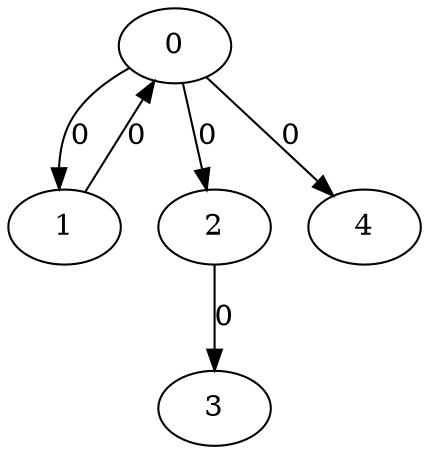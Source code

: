 // Source:2 Canonical: -1 0 0 -1 0 0 -1 -1 -1 -1 -1 -1 -1 0 -1 -1 -1 -1 -1 -1 -1 -1 -1 -1 -1
digraph HRA_from_2_graph_000 {
  0 -> 1 [label="0"];
  0 -> 2 [label="0"];
  1 -> 0 [label="0"];
  2 -> 3 [label="0"];
  0 -> 4 [label="0"];
}

// Source:2 Canonical: -1 0 0 -1 0 0 -1 -1 -1 -1 -1 -1 -1 0 -1 -1 -1 -1 -1 -1 0 -1 -1 -1 -1
digraph HRA_from_2_graph_001 {
  0 -> 1 [label="0"];
  0 -> 2 [label="0"];
  1 -> 0 [label="0"];
  2 -> 3 [label="0"];
  0 -> 4 [label="0"];
  4 -> 0 [label="0"];
}

// Source:2 Canonical: -1 0 0 -1 -1 0 -1 -1 -1 0 -1 -1 -1 0 -1 -1 -1 -1 -1 -1 -1 -1 -1 -1 -1
digraph HRA_from_2_graph_002 {
  0 -> 1 [label="0"];
  0 -> 2 [label="0"];
  1 -> 0 [label="0"];
  2 -> 3 [label="0"];
  1 -> 4 [label="0"];
}

// Source:2 Canonical: -1 0 0 -1 0 0 -1 -1 -1 0 -1 -1 -1 0 -1 -1 -1 -1 -1 -1 -1 -1 -1 -1 -1
digraph HRA_from_2_graph_003 {
  0 -> 1 [label="0"];
  0 -> 2 [label="0"];
  1 -> 0 [label="0"];
  2 -> 3 [label="0"];
  0 -> 4 [label="0"];
  1 -> 4 [label="0"];
}

// Source:2 Canonical: -1 0 0 -1 -1 0 -1 -1 -1 0 -1 -1 -1 0 -1 -1 -1 -1 -1 -1 0 -1 -1 -1 -1
digraph HRA_from_2_graph_004 {
  0 -> 1 [label="0"];
  0 -> 2 [label="0"];
  1 -> 0 [label="0"];
  2 -> 3 [label="0"];
  4 -> 0 [label="0"];
  1 -> 4 [label="0"];
}

// Source:2 Canonical: -1 0 0 -1 0 0 -1 -1 -1 0 -1 -1 -1 0 -1 -1 -1 -1 -1 -1 0 -1 -1 -1 -1
digraph HRA_from_2_graph_005 {
  0 -> 1 [label="0"];
  0 -> 2 [label="0"];
  1 -> 0 [label="0"];
  2 -> 3 [label="0"];
  0 -> 4 [label="0"];
  4 -> 0 [label="0"];
  1 -> 4 [label="0"];
}

// Source:2 Canonical: -1 0 0 -1 0 0 -1 -1 -1 -1 -1 -1 -1 0 -1 -1 -1 -1 -1 -1 -1 0 -1 -1 -1
digraph HRA_from_2_graph_006 {
  0 -> 1 [label="0"];
  0 -> 2 [label="0"];
  1 -> 0 [label="0"];
  2 -> 3 [label="0"];
  0 -> 4 [label="0"];
  4 -> 1 [label="0"];
}

// Source:2 Canonical: -1 0 0 -1 0 0 -1 -1 -1 -1 -1 -1 -1 0 -1 -1 -1 -1 -1 -1 0 0 -1 -1 -1
digraph HRA_from_2_graph_007 {
  0 -> 1 [label="0"];
  0 -> 2 [label="0"];
  1 -> 0 [label="0"];
  2 -> 3 [label="0"];
  0 -> 4 [label="0"];
  4 -> 0 [label="0"];
  4 -> 1 [label="0"];
}

// Source:2 Canonical: -1 0 0 -1 -1 0 -1 -1 -1 0 -1 -1 -1 0 -1 -1 -1 -1 -1 -1 -1 0 -1 -1 -1
digraph HRA_from_2_graph_008 {
  0 -> 1 [label="0"];
  0 -> 2 [label="0"];
  1 -> 0 [label="0"];
  2 -> 3 [label="0"];
  1 -> 4 [label="0"];
  4 -> 1 [label="0"];
}

// Source:2 Canonical: -1 0 0 -1 0 0 -1 -1 -1 0 -1 -1 -1 0 -1 -1 -1 -1 -1 -1 -1 0 -1 -1 -1
digraph HRA_from_2_graph_009 {
  0 -> 1 [label="0"];
  0 -> 2 [label="0"];
  1 -> 0 [label="0"];
  2 -> 3 [label="0"];
  0 -> 4 [label="0"];
  1 -> 4 [label="0"];
  4 -> 1 [label="0"];
}

// Source:2 Canonical: -1 0 0 -1 -1 0 -1 -1 -1 0 -1 -1 -1 0 -1 -1 -1 -1 -1 -1 0 0 -1 -1 -1
digraph HRA_from_2_graph_010 {
  0 -> 1 [label="0"];
  0 -> 2 [label="0"];
  1 -> 0 [label="0"];
  2 -> 3 [label="0"];
  4 -> 0 [label="0"];
  1 -> 4 [label="0"];
  4 -> 1 [label="0"];
}

// Source:2 Canonical: -1 0 0 -1 0 0 -1 -1 -1 0 -1 -1 -1 0 -1 -1 -1 -1 -1 -1 0 0 -1 -1 -1
digraph HRA_from_2_graph_011 {
  0 -> 1 [label="0"];
  0 -> 2 [label="0"];
  1 -> 0 [label="0"];
  2 -> 3 [label="0"];
  0 -> 4 [label="0"];
  4 -> 0 [label="0"];
  1 -> 4 [label="0"];
  4 -> 1 [label="0"];
}

// Source:2 Canonical: -1 0 0 -1 -1 0 -1 -1 -1 -1 -1 -1 -1 0 0 -1 -1 -1 -1 -1 -1 -1 -1 -1 -1
digraph HRA_from_2_graph_012 {
  0 -> 1 [label="0"];
  0 -> 2 [label="0"];
  1 -> 0 [label="0"];
  2 -> 3 [label="0"];
  2 -> 4 [label="0"];
}

// Source:2 Canonical: -1 0 0 -1 0 0 -1 -1 -1 -1 -1 -1 -1 0 0 -1 -1 -1 -1 -1 -1 -1 -1 -1 -1
digraph HRA_from_2_graph_013 {
  0 -> 1 [label="0"];
  0 -> 2 [label="0"];
  1 -> 0 [label="0"];
  2 -> 3 [label="0"];
  0 -> 4 [label="0"];
  2 -> 4 [label="0"];
}

// Source:2 Canonical: -1 0 0 -1 -1 0 -1 -1 -1 -1 -1 -1 -1 0 0 -1 -1 -1 -1 -1 0 -1 -1 -1 -1
digraph HRA_from_2_graph_014 {
  0 -> 1 [label="0"];
  0 -> 2 [label="0"];
  1 -> 0 [label="0"];
  2 -> 3 [label="0"];
  4 -> 0 [label="0"];
  2 -> 4 [label="0"];
}

// Source:2 Canonical: -1 0 0 -1 0 0 -1 -1 -1 -1 -1 -1 -1 0 0 -1 -1 -1 -1 -1 0 -1 -1 -1 -1
digraph HRA_from_2_graph_015 {
  0 -> 1 [label="0"];
  0 -> 2 [label="0"];
  1 -> 0 [label="0"];
  2 -> 3 [label="0"];
  0 -> 4 [label="0"];
  4 -> 0 [label="0"];
  2 -> 4 [label="0"];
}

// Source:2 Canonical: -1 0 0 -1 -1 0 -1 -1 -1 0 -1 -1 -1 0 0 -1 -1 -1 -1 -1 -1 -1 -1 -1 -1
digraph HRA_from_2_graph_016 {
  0 -> 1 [label="0"];
  0 -> 2 [label="0"];
  1 -> 0 [label="0"];
  2 -> 3 [label="0"];
  1 -> 4 [label="0"];
  2 -> 4 [label="0"];
}

// Source:2 Canonical: -1 0 0 -1 0 0 -1 -1 -1 0 -1 -1 -1 0 0 -1 -1 -1 -1 -1 -1 -1 -1 -1 -1
digraph HRA_from_2_graph_017 {
  0 -> 1 [label="0"];
  0 -> 2 [label="0"];
  1 -> 0 [label="0"];
  2 -> 3 [label="0"];
  0 -> 4 [label="0"];
  1 -> 4 [label="0"];
  2 -> 4 [label="0"];
}

// Source:2 Canonical: -1 0 0 -1 -1 0 -1 -1 -1 0 -1 -1 -1 0 0 -1 -1 -1 -1 -1 0 -1 -1 -1 -1
digraph HRA_from_2_graph_018 {
  0 -> 1 [label="0"];
  0 -> 2 [label="0"];
  1 -> 0 [label="0"];
  2 -> 3 [label="0"];
  4 -> 0 [label="0"];
  1 -> 4 [label="0"];
  2 -> 4 [label="0"];
}

// Source:2 Canonical: -1 0 0 -1 0 0 -1 -1 -1 0 -1 -1 -1 0 0 -1 -1 -1 -1 -1 0 -1 -1 -1 -1
digraph HRA_from_2_graph_019 {
  0 -> 1 [label="0"];
  0 -> 2 [label="0"];
  1 -> 0 [label="0"];
  2 -> 3 [label="0"];
  0 -> 4 [label="0"];
  4 -> 0 [label="0"];
  1 -> 4 [label="0"];
  2 -> 4 [label="0"];
}

// Source:2 Canonical: -1 0 0 -1 -1 0 -1 -1 -1 -1 -1 -1 -1 0 0 -1 -1 -1 -1 -1 -1 0 -1 -1 -1
digraph HRA_from_2_graph_020 {
  0 -> 1 [label="0"];
  0 -> 2 [label="0"];
  1 -> 0 [label="0"];
  2 -> 3 [label="0"];
  4 -> 1 [label="0"];
  2 -> 4 [label="0"];
}

// Source:2 Canonical: -1 0 0 -1 0 0 -1 -1 -1 -1 -1 -1 -1 0 0 -1 -1 -1 -1 -1 -1 0 -1 -1 -1
digraph HRA_from_2_graph_021 {
  0 -> 1 [label="0"];
  0 -> 2 [label="0"];
  1 -> 0 [label="0"];
  2 -> 3 [label="0"];
  0 -> 4 [label="0"];
  4 -> 1 [label="0"];
  2 -> 4 [label="0"];
}

// Source:2 Canonical: -1 0 0 -1 -1 0 -1 -1 -1 -1 -1 -1 -1 0 0 -1 -1 -1 -1 -1 0 0 -1 -1 -1
digraph HRA_from_2_graph_022 {
  0 -> 1 [label="0"];
  0 -> 2 [label="0"];
  1 -> 0 [label="0"];
  2 -> 3 [label="0"];
  4 -> 0 [label="0"];
  4 -> 1 [label="0"];
  2 -> 4 [label="0"];
}

// Source:2 Canonical: -1 0 0 -1 0 0 -1 -1 -1 -1 -1 -1 -1 0 0 -1 -1 -1 -1 -1 0 0 -1 -1 -1
digraph HRA_from_2_graph_023 {
  0 -> 1 [label="0"];
  0 -> 2 [label="0"];
  1 -> 0 [label="0"];
  2 -> 3 [label="0"];
  0 -> 4 [label="0"];
  4 -> 0 [label="0"];
  4 -> 1 [label="0"];
  2 -> 4 [label="0"];
}

// Source:2 Canonical: -1 0 0 -1 -1 0 -1 -1 -1 0 -1 -1 -1 0 0 -1 -1 -1 -1 -1 -1 0 -1 -1 -1
digraph HRA_from_2_graph_024 {
  0 -> 1 [label="0"];
  0 -> 2 [label="0"];
  1 -> 0 [label="0"];
  2 -> 3 [label="0"];
  1 -> 4 [label="0"];
  4 -> 1 [label="0"];
  2 -> 4 [label="0"];
}

// Source:2 Canonical: -1 0 0 -1 0 0 -1 -1 -1 0 -1 -1 -1 0 0 -1 -1 -1 -1 -1 -1 0 -1 -1 -1
digraph HRA_from_2_graph_025 {
  0 -> 1 [label="0"];
  0 -> 2 [label="0"];
  1 -> 0 [label="0"];
  2 -> 3 [label="0"];
  0 -> 4 [label="0"];
  1 -> 4 [label="0"];
  4 -> 1 [label="0"];
  2 -> 4 [label="0"];
}

// Source:2 Canonical: -1 0 0 -1 -1 0 -1 -1 -1 0 -1 -1 -1 0 0 -1 -1 -1 -1 -1 0 0 -1 -1 -1
digraph HRA_from_2_graph_026 {
  0 -> 1 [label="0"];
  0 -> 2 [label="0"];
  1 -> 0 [label="0"];
  2 -> 3 [label="0"];
  4 -> 0 [label="0"];
  1 -> 4 [label="0"];
  4 -> 1 [label="0"];
  2 -> 4 [label="0"];
}

// Source:2 Canonical: -1 0 0 -1 0 0 -1 -1 -1 0 -1 -1 -1 0 0 -1 -1 -1 -1 -1 0 0 -1 -1 -1
digraph HRA_from_2_graph_027 {
  0 -> 1 [label="0"];
  0 -> 2 [label="0"];
  1 -> 0 [label="0"];
  2 -> 3 [label="0"];
  0 -> 4 [label="0"];
  4 -> 0 [label="0"];
  1 -> 4 [label="0"];
  4 -> 1 [label="0"];
  2 -> 4 [label="0"];
}

// Source:2 Canonical: -1 0 0 -1 0 0 -1 -1 -1 -1 -1 -1 -1 0 -1 -1 -1 -1 -1 -1 -1 -1 0 -1 -1
digraph HRA_from_2_graph_028 {
  0 -> 1 [label="0"];
  0 -> 2 [label="0"];
  1 -> 0 [label="0"];
  2 -> 3 [label="0"];
  0 -> 4 [label="0"];
  4 -> 2 [label="0"];
}

// Source:2 Canonical: -1 0 0 -1 0 0 -1 -1 -1 -1 -1 -1 -1 0 -1 -1 -1 -1 -1 -1 0 -1 0 -1 -1
digraph HRA_from_2_graph_029 {
  0 -> 1 [label="0"];
  0 -> 2 [label="0"];
  1 -> 0 [label="0"];
  2 -> 3 [label="0"];
  0 -> 4 [label="0"];
  4 -> 0 [label="0"];
  4 -> 2 [label="0"];
}

// Source:2 Canonical: -1 0 0 -1 -1 0 -1 -1 -1 0 -1 -1 -1 0 -1 -1 -1 -1 -1 -1 -1 -1 0 -1 -1
digraph HRA_from_2_graph_030 {
  0 -> 1 [label="0"];
  0 -> 2 [label="0"];
  1 -> 0 [label="0"];
  2 -> 3 [label="0"];
  1 -> 4 [label="0"];
  4 -> 2 [label="0"];
}

// Source:2 Canonical: -1 0 0 -1 0 0 -1 -1 -1 0 -1 -1 -1 0 -1 -1 -1 -1 -1 -1 -1 -1 0 -1 -1
digraph HRA_from_2_graph_031 {
  0 -> 1 [label="0"];
  0 -> 2 [label="0"];
  1 -> 0 [label="0"];
  2 -> 3 [label="0"];
  0 -> 4 [label="0"];
  1 -> 4 [label="0"];
  4 -> 2 [label="0"];
}

// Source:2 Canonical: -1 0 0 -1 -1 0 -1 -1 -1 0 -1 -1 -1 0 -1 -1 -1 -1 -1 -1 0 -1 0 -1 -1
digraph HRA_from_2_graph_032 {
  0 -> 1 [label="0"];
  0 -> 2 [label="0"];
  1 -> 0 [label="0"];
  2 -> 3 [label="0"];
  4 -> 0 [label="0"];
  1 -> 4 [label="0"];
  4 -> 2 [label="0"];
}

// Source:2 Canonical: -1 0 0 -1 0 0 -1 -1 -1 0 -1 -1 -1 0 -1 -1 -1 -1 -1 -1 0 -1 0 -1 -1
digraph HRA_from_2_graph_033 {
  0 -> 1 [label="0"];
  0 -> 2 [label="0"];
  1 -> 0 [label="0"];
  2 -> 3 [label="0"];
  0 -> 4 [label="0"];
  4 -> 0 [label="0"];
  1 -> 4 [label="0"];
  4 -> 2 [label="0"];
}

// Source:2 Canonical: -1 0 0 -1 0 0 -1 -1 -1 -1 -1 -1 -1 0 -1 -1 -1 -1 -1 -1 -1 0 0 -1 -1
digraph HRA_from_2_graph_034 {
  0 -> 1 [label="0"];
  0 -> 2 [label="0"];
  1 -> 0 [label="0"];
  2 -> 3 [label="0"];
  0 -> 4 [label="0"];
  4 -> 1 [label="0"];
  4 -> 2 [label="0"];
}

// Source:2 Canonical: -1 0 0 -1 0 0 -1 -1 -1 -1 -1 -1 -1 0 -1 -1 -1 -1 -1 -1 0 0 0 -1 -1
digraph HRA_from_2_graph_035 {
  0 -> 1 [label="0"];
  0 -> 2 [label="0"];
  1 -> 0 [label="0"];
  2 -> 3 [label="0"];
  0 -> 4 [label="0"];
  4 -> 0 [label="0"];
  4 -> 1 [label="0"];
  4 -> 2 [label="0"];
}

// Source:2 Canonical: -1 0 0 -1 -1 0 -1 -1 -1 0 -1 -1 -1 0 -1 -1 -1 -1 -1 -1 -1 0 0 -1 -1
digraph HRA_from_2_graph_036 {
  0 -> 1 [label="0"];
  0 -> 2 [label="0"];
  1 -> 0 [label="0"];
  2 -> 3 [label="0"];
  1 -> 4 [label="0"];
  4 -> 1 [label="0"];
  4 -> 2 [label="0"];
}

// Source:2 Canonical: -1 0 0 -1 0 0 -1 -1 -1 0 -1 -1 -1 0 -1 -1 -1 -1 -1 -1 -1 0 0 -1 -1
digraph HRA_from_2_graph_037 {
  0 -> 1 [label="0"];
  0 -> 2 [label="0"];
  1 -> 0 [label="0"];
  2 -> 3 [label="0"];
  0 -> 4 [label="0"];
  1 -> 4 [label="0"];
  4 -> 1 [label="0"];
  4 -> 2 [label="0"];
}

// Source:2 Canonical: -1 0 0 -1 -1 0 -1 -1 -1 0 -1 -1 -1 0 -1 -1 -1 -1 -1 -1 0 0 0 -1 -1
digraph HRA_from_2_graph_038 {
  0 -> 1 [label="0"];
  0 -> 2 [label="0"];
  1 -> 0 [label="0"];
  2 -> 3 [label="0"];
  4 -> 0 [label="0"];
  1 -> 4 [label="0"];
  4 -> 1 [label="0"];
  4 -> 2 [label="0"];
}

// Source:2 Canonical: -1 0 0 -1 0 0 -1 -1 -1 0 -1 -1 -1 0 -1 -1 -1 -1 -1 -1 0 0 0 -1 -1
digraph HRA_from_2_graph_039 {
  0 -> 1 [label="0"];
  0 -> 2 [label="0"];
  1 -> 0 [label="0"];
  2 -> 3 [label="0"];
  0 -> 4 [label="0"];
  4 -> 0 [label="0"];
  1 -> 4 [label="0"];
  4 -> 1 [label="0"];
  4 -> 2 [label="0"];
}

// Source:2 Canonical: -1 0 0 -1 -1 0 -1 -1 -1 -1 -1 -1 -1 0 0 -1 -1 -1 -1 -1 -1 -1 0 -1 -1
digraph HRA_from_2_graph_040 {
  0 -> 1 [label="0"];
  0 -> 2 [label="0"];
  1 -> 0 [label="0"];
  2 -> 3 [label="0"];
  2 -> 4 [label="0"];
  4 -> 2 [label="0"];
}

// Source:2 Canonical: -1 0 0 -1 0 0 -1 -1 -1 -1 -1 -1 -1 0 0 -1 -1 -1 -1 -1 -1 -1 0 -1 -1
digraph HRA_from_2_graph_041 {
  0 -> 1 [label="0"];
  0 -> 2 [label="0"];
  1 -> 0 [label="0"];
  2 -> 3 [label="0"];
  0 -> 4 [label="0"];
  2 -> 4 [label="0"];
  4 -> 2 [label="0"];
}

// Source:2 Canonical: -1 0 0 -1 -1 0 -1 -1 -1 -1 -1 -1 -1 0 0 -1 -1 -1 -1 -1 0 -1 0 -1 -1
digraph HRA_from_2_graph_042 {
  0 -> 1 [label="0"];
  0 -> 2 [label="0"];
  1 -> 0 [label="0"];
  2 -> 3 [label="0"];
  4 -> 0 [label="0"];
  2 -> 4 [label="0"];
  4 -> 2 [label="0"];
}

// Source:2 Canonical: -1 0 0 -1 0 0 -1 -1 -1 -1 -1 -1 -1 0 0 -1 -1 -1 -1 -1 0 -1 0 -1 -1
digraph HRA_from_2_graph_043 {
  0 -> 1 [label="0"];
  0 -> 2 [label="0"];
  1 -> 0 [label="0"];
  2 -> 3 [label="0"];
  0 -> 4 [label="0"];
  4 -> 0 [label="0"];
  2 -> 4 [label="0"];
  4 -> 2 [label="0"];
}

// Source:2 Canonical: -1 0 0 -1 -1 0 -1 -1 -1 0 -1 -1 -1 0 0 -1 -1 -1 -1 -1 -1 -1 0 -1 -1
digraph HRA_from_2_graph_044 {
  0 -> 1 [label="0"];
  0 -> 2 [label="0"];
  1 -> 0 [label="0"];
  2 -> 3 [label="0"];
  1 -> 4 [label="0"];
  2 -> 4 [label="0"];
  4 -> 2 [label="0"];
}

// Source:2 Canonical: -1 0 0 -1 0 0 -1 -1 -1 0 -1 -1 -1 0 0 -1 -1 -1 -1 -1 -1 -1 0 -1 -1
digraph HRA_from_2_graph_045 {
  0 -> 1 [label="0"];
  0 -> 2 [label="0"];
  1 -> 0 [label="0"];
  2 -> 3 [label="0"];
  0 -> 4 [label="0"];
  1 -> 4 [label="0"];
  2 -> 4 [label="0"];
  4 -> 2 [label="0"];
}

// Source:2 Canonical: -1 0 0 -1 -1 0 -1 -1 -1 0 -1 -1 -1 0 0 -1 -1 -1 -1 -1 0 -1 0 -1 -1
digraph HRA_from_2_graph_046 {
  0 -> 1 [label="0"];
  0 -> 2 [label="0"];
  1 -> 0 [label="0"];
  2 -> 3 [label="0"];
  4 -> 0 [label="0"];
  1 -> 4 [label="0"];
  2 -> 4 [label="0"];
  4 -> 2 [label="0"];
}

// Source:2 Canonical: -1 0 0 -1 0 0 -1 -1 -1 0 -1 -1 -1 0 0 -1 -1 -1 -1 -1 0 -1 0 -1 -1
digraph HRA_from_2_graph_047 {
  0 -> 1 [label="0"];
  0 -> 2 [label="0"];
  1 -> 0 [label="0"];
  2 -> 3 [label="0"];
  0 -> 4 [label="0"];
  4 -> 0 [label="0"];
  1 -> 4 [label="0"];
  2 -> 4 [label="0"];
  4 -> 2 [label="0"];
}

// Source:2 Canonical: -1 0 0 -1 -1 0 -1 -1 -1 -1 -1 -1 -1 0 0 -1 -1 -1 -1 -1 -1 0 0 -1 -1
digraph HRA_from_2_graph_048 {
  0 -> 1 [label="0"];
  0 -> 2 [label="0"];
  1 -> 0 [label="0"];
  2 -> 3 [label="0"];
  4 -> 1 [label="0"];
  2 -> 4 [label="0"];
  4 -> 2 [label="0"];
}

// Source:2 Canonical: -1 0 0 -1 0 0 -1 -1 -1 -1 -1 -1 -1 0 0 -1 -1 -1 -1 -1 -1 0 0 -1 -1
digraph HRA_from_2_graph_049 {
  0 -> 1 [label="0"];
  0 -> 2 [label="0"];
  1 -> 0 [label="0"];
  2 -> 3 [label="0"];
  0 -> 4 [label="0"];
  4 -> 1 [label="0"];
  2 -> 4 [label="0"];
  4 -> 2 [label="0"];
}

// Source:2 Canonical: -1 0 0 -1 -1 0 -1 -1 -1 -1 -1 -1 -1 0 0 -1 -1 -1 -1 -1 0 0 0 -1 -1
digraph HRA_from_2_graph_050 {
  0 -> 1 [label="0"];
  0 -> 2 [label="0"];
  1 -> 0 [label="0"];
  2 -> 3 [label="0"];
  4 -> 0 [label="0"];
  4 -> 1 [label="0"];
  2 -> 4 [label="0"];
  4 -> 2 [label="0"];
}

// Source:2 Canonical: -1 0 0 -1 0 0 -1 -1 -1 -1 -1 -1 -1 0 0 -1 -1 -1 -1 -1 0 0 0 -1 -1
digraph HRA_from_2_graph_051 {
  0 -> 1 [label="0"];
  0 -> 2 [label="0"];
  1 -> 0 [label="0"];
  2 -> 3 [label="0"];
  0 -> 4 [label="0"];
  4 -> 0 [label="0"];
  4 -> 1 [label="0"];
  2 -> 4 [label="0"];
  4 -> 2 [label="0"];
}

// Source:2 Canonical: -1 0 0 -1 -1 0 -1 -1 -1 0 -1 -1 -1 0 0 -1 -1 -1 -1 -1 -1 0 0 -1 -1
digraph HRA_from_2_graph_052 {
  0 -> 1 [label="0"];
  0 -> 2 [label="0"];
  1 -> 0 [label="0"];
  2 -> 3 [label="0"];
  1 -> 4 [label="0"];
  4 -> 1 [label="0"];
  2 -> 4 [label="0"];
  4 -> 2 [label="0"];
}

// Source:2 Canonical: -1 0 0 -1 0 0 -1 -1 -1 0 -1 -1 -1 0 0 -1 -1 -1 -1 -1 -1 0 0 -1 -1
digraph HRA_from_2_graph_053 {
  0 -> 1 [label="0"];
  0 -> 2 [label="0"];
  1 -> 0 [label="0"];
  2 -> 3 [label="0"];
  0 -> 4 [label="0"];
  1 -> 4 [label="0"];
  4 -> 1 [label="0"];
  2 -> 4 [label="0"];
  4 -> 2 [label="0"];
}

// Source:2 Canonical: -1 0 0 -1 -1 0 -1 -1 -1 0 -1 -1 -1 0 0 -1 -1 -1 -1 -1 0 0 0 -1 -1
digraph HRA_from_2_graph_054 {
  0 -> 1 [label="0"];
  0 -> 2 [label="0"];
  1 -> 0 [label="0"];
  2 -> 3 [label="0"];
  4 -> 0 [label="0"];
  1 -> 4 [label="0"];
  4 -> 1 [label="0"];
  2 -> 4 [label="0"];
  4 -> 2 [label="0"];
}

// Source:2 Canonical: -1 0 0 -1 0 0 -1 -1 -1 0 -1 -1 -1 0 0 -1 -1 -1 -1 -1 0 0 0 -1 -1
digraph HRA_from_2_graph_055 {
  0 -> 1 [label="0"];
  0 -> 2 [label="0"];
  1 -> 0 [label="0"];
  2 -> 3 [label="0"];
  0 -> 4 [label="0"];
  4 -> 0 [label="0"];
  1 -> 4 [label="0"];
  4 -> 1 [label="0"];
  2 -> 4 [label="0"];
  4 -> 2 [label="0"];
}

// Source:2 Canonical: -1 0 0 -1 -1 0 -1 -1 -1 -1 -1 -1 -1 0 -1 -1 -1 -1 -1 0 -1 -1 -1 -1 -1
digraph HRA_from_2_graph_056 {
  0 -> 1 [label="0"];
  0 -> 2 [label="0"];
  1 -> 0 [label="0"];
  2 -> 3 [label="0"];
  3 -> 4 [label="0"];
}

// Source:2 Canonical: -1 0 0 -1 0 0 -1 -1 -1 -1 -1 -1 -1 0 -1 -1 -1 -1 -1 0 -1 -1 -1 -1 -1
digraph HRA_from_2_graph_057 {
  0 -> 1 [label="0"];
  0 -> 2 [label="0"];
  1 -> 0 [label="0"];
  2 -> 3 [label="0"];
  0 -> 4 [label="0"];
  3 -> 4 [label="0"];
}

// Source:2 Canonical: -1 0 0 -1 -1 0 -1 -1 -1 -1 -1 -1 -1 0 -1 -1 -1 -1 -1 0 0 -1 -1 -1 -1
digraph HRA_from_2_graph_058 {
  0 -> 1 [label="0"];
  0 -> 2 [label="0"];
  1 -> 0 [label="0"];
  2 -> 3 [label="0"];
  4 -> 0 [label="0"];
  3 -> 4 [label="0"];
}

// Source:2 Canonical: -1 0 0 -1 0 0 -1 -1 -1 -1 -1 -1 -1 0 -1 -1 -1 -1 -1 0 0 -1 -1 -1 -1
digraph HRA_from_2_graph_059 {
  0 -> 1 [label="0"];
  0 -> 2 [label="0"];
  1 -> 0 [label="0"];
  2 -> 3 [label="0"];
  0 -> 4 [label="0"];
  4 -> 0 [label="0"];
  3 -> 4 [label="0"];
}

// Source:2 Canonical: -1 0 0 -1 -1 0 -1 -1 -1 0 -1 -1 -1 0 -1 -1 -1 -1 -1 0 -1 -1 -1 -1 -1
digraph HRA_from_2_graph_060 {
  0 -> 1 [label="0"];
  0 -> 2 [label="0"];
  1 -> 0 [label="0"];
  2 -> 3 [label="0"];
  1 -> 4 [label="0"];
  3 -> 4 [label="0"];
}

// Source:2 Canonical: -1 0 0 -1 0 0 -1 -1 -1 0 -1 -1 -1 0 -1 -1 -1 -1 -1 0 -1 -1 -1 -1 -1
digraph HRA_from_2_graph_061 {
  0 -> 1 [label="0"];
  0 -> 2 [label="0"];
  1 -> 0 [label="0"];
  2 -> 3 [label="0"];
  0 -> 4 [label="0"];
  1 -> 4 [label="0"];
  3 -> 4 [label="0"];
}

// Source:2 Canonical: -1 0 0 -1 -1 0 -1 -1 -1 0 -1 -1 -1 0 -1 -1 -1 -1 -1 0 0 -1 -1 -1 -1
digraph HRA_from_2_graph_062 {
  0 -> 1 [label="0"];
  0 -> 2 [label="0"];
  1 -> 0 [label="0"];
  2 -> 3 [label="0"];
  4 -> 0 [label="0"];
  1 -> 4 [label="0"];
  3 -> 4 [label="0"];
}

// Source:2 Canonical: -1 0 0 -1 0 0 -1 -1 -1 0 -1 -1 -1 0 -1 -1 -1 -1 -1 0 0 -1 -1 -1 -1
digraph HRA_from_2_graph_063 {
  0 -> 1 [label="0"];
  0 -> 2 [label="0"];
  1 -> 0 [label="0"];
  2 -> 3 [label="0"];
  0 -> 4 [label="0"];
  4 -> 0 [label="0"];
  1 -> 4 [label="0"];
  3 -> 4 [label="0"];
}

// Source:2 Canonical: -1 0 0 -1 -1 0 -1 -1 -1 -1 -1 -1 -1 0 -1 -1 -1 -1 -1 0 -1 0 -1 -1 -1
digraph HRA_from_2_graph_064 {
  0 -> 1 [label="0"];
  0 -> 2 [label="0"];
  1 -> 0 [label="0"];
  2 -> 3 [label="0"];
  4 -> 1 [label="0"];
  3 -> 4 [label="0"];
}

// Source:2 Canonical: -1 0 0 -1 0 0 -1 -1 -1 -1 -1 -1 -1 0 -1 -1 -1 -1 -1 0 -1 0 -1 -1 -1
digraph HRA_from_2_graph_065 {
  0 -> 1 [label="0"];
  0 -> 2 [label="0"];
  1 -> 0 [label="0"];
  2 -> 3 [label="0"];
  0 -> 4 [label="0"];
  4 -> 1 [label="0"];
  3 -> 4 [label="0"];
}

// Source:2 Canonical: -1 0 0 -1 -1 0 -1 -1 -1 -1 -1 -1 -1 0 -1 -1 -1 -1 -1 0 0 0 -1 -1 -1
digraph HRA_from_2_graph_066 {
  0 -> 1 [label="0"];
  0 -> 2 [label="0"];
  1 -> 0 [label="0"];
  2 -> 3 [label="0"];
  4 -> 0 [label="0"];
  4 -> 1 [label="0"];
  3 -> 4 [label="0"];
}

// Source:2 Canonical: -1 0 0 -1 0 0 -1 -1 -1 -1 -1 -1 -1 0 -1 -1 -1 -1 -1 0 0 0 -1 -1 -1
digraph HRA_from_2_graph_067 {
  0 -> 1 [label="0"];
  0 -> 2 [label="0"];
  1 -> 0 [label="0"];
  2 -> 3 [label="0"];
  0 -> 4 [label="0"];
  4 -> 0 [label="0"];
  4 -> 1 [label="0"];
  3 -> 4 [label="0"];
}

// Source:2 Canonical: -1 0 0 -1 -1 0 -1 -1 -1 0 -1 -1 -1 0 -1 -1 -1 -1 -1 0 -1 0 -1 -1 -1
digraph HRA_from_2_graph_068 {
  0 -> 1 [label="0"];
  0 -> 2 [label="0"];
  1 -> 0 [label="0"];
  2 -> 3 [label="0"];
  1 -> 4 [label="0"];
  4 -> 1 [label="0"];
  3 -> 4 [label="0"];
}

// Source:2 Canonical: -1 0 0 -1 0 0 -1 -1 -1 0 -1 -1 -1 0 -1 -1 -1 -1 -1 0 -1 0 -1 -1 -1
digraph HRA_from_2_graph_069 {
  0 -> 1 [label="0"];
  0 -> 2 [label="0"];
  1 -> 0 [label="0"];
  2 -> 3 [label="0"];
  0 -> 4 [label="0"];
  1 -> 4 [label="0"];
  4 -> 1 [label="0"];
  3 -> 4 [label="0"];
}

// Source:2 Canonical: -1 0 0 -1 -1 0 -1 -1 -1 0 -1 -1 -1 0 -1 -1 -1 -1 -1 0 0 0 -1 -1 -1
digraph HRA_from_2_graph_070 {
  0 -> 1 [label="0"];
  0 -> 2 [label="0"];
  1 -> 0 [label="0"];
  2 -> 3 [label="0"];
  4 -> 0 [label="0"];
  1 -> 4 [label="0"];
  4 -> 1 [label="0"];
  3 -> 4 [label="0"];
}

// Source:2 Canonical: -1 0 0 -1 0 0 -1 -1 -1 0 -1 -1 -1 0 -1 -1 -1 -1 -1 0 0 0 -1 -1 -1
digraph HRA_from_2_graph_071 {
  0 -> 1 [label="0"];
  0 -> 2 [label="0"];
  1 -> 0 [label="0"];
  2 -> 3 [label="0"];
  0 -> 4 [label="0"];
  4 -> 0 [label="0"];
  1 -> 4 [label="0"];
  4 -> 1 [label="0"];
  3 -> 4 [label="0"];
}

// Source:2 Canonical: -1 0 0 -1 -1 0 -1 -1 -1 -1 -1 -1 -1 0 0 -1 -1 -1 -1 0 -1 -1 -1 -1 -1
digraph HRA_from_2_graph_072 {
  0 -> 1 [label="0"];
  0 -> 2 [label="0"];
  1 -> 0 [label="0"];
  2 -> 3 [label="0"];
  2 -> 4 [label="0"];
  3 -> 4 [label="0"];
}

// Source:2 Canonical: -1 0 0 -1 0 0 -1 -1 -1 -1 -1 -1 -1 0 0 -1 -1 -1 -1 0 -1 -1 -1 -1 -1
digraph HRA_from_2_graph_073 {
  0 -> 1 [label="0"];
  0 -> 2 [label="0"];
  1 -> 0 [label="0"];
  2 -> 3 [label="0"];
  0 -> 4 [label="0"];
  2 -> 4 [label="0"];
  3 -> 4 [label="0"];
}

// Source:2 Canonical: -1 0 0 -1 -1 0 -1 -1 -1 -1 -1 -1 -1 0 0 -1 -1 -1 -1 0 0 -1 -1 -1 -1
digraph HRA_from_2_graph_074 {
  0 -> 1 [label="0"];
  0 -> 2 [label="0"];
  1 -> 0 [label="0"];
  2 -> 3 [label="0"];
  4 -> 0 [label="0"];
  2 -> 4 [label="0"];
  3 -> 4 [label="0"];
}

// Source:2 Canonical: -1 0 0 -1 0 0 -1 -1 -1 -1 -1 -1 -1 0 0 -1 -1 -1 -1 0 0 -1 -1 -1 -1
digraph HRA_from_2_graph_075 {
  0 -> 1 [label="0"];
  0 -> 2 [label="0"];
  1 -> 0 [label="0"];
  2 -> 3 [label="0"];
  0 -> 4 [label="0"];
  4 -> 0 [label="0"];
  2 -> 4 [label="0"];
  3 -> 4 [label="0"];
}

// Source:2 Canonical: -1 0 0 -1 -1 0 -1 -1 -1 0 -1 -1 -1 0 0 -1 -1 -1 -1 0 -1 -1 -1 -1 -1
digraph HRA_from_2_graph_076 {
  0 -> 1 [label="0"];
  0 -> 2 [label="0"];
  1 -> 0 [label="0"];
  2 -> 3 [label="0"];
  1 -> 4 [label="0"];
  2 -> 4 [label="0"];
  3 -> 4 [label="0"];
}

// Source:2 Canonical: -1 0 0 -1 0 0 -1 -1 -1 0 -1 -1 -1 0 0 -1 -1 -1 -1 0 -1 -1 -1 -1 -1
digraph HRA_from_2_graph_077 {
  0 -> 1 [label="0"];
  0 -> 2 [label="0"];
  1 -> 0 [label="0"];
  2 -> 3 [label="0"];
  0 -> 4 [label="0"];
  1 -> 4 [label="0"];
  2 -> 4 [label="0"];
  3 -> 4 [label="0"];
}

// Source:2 Canonical: -1 0 0 -1 -1 0 -1 -1 -1 0 -1 -1 -1 0 0 -1 -1 -1 -1 0 0 -1 -1 -1 -1
digraph HRA_from_2_graph_078 {
  0 -> 1 [label="0"];
  0 -> 2 [label="0"];
  1 -> 0 [label="0"];
  2 -> 3 [label="0"];
  4 -> 0 [label="0"];
  1 -> 4 [label="0"];
  2 -> 4 [label="0"];
  3 -> 4 [label="0"];
}

// Source:2 Canonical: -1 0 0 -1 0 0 -1 -1 -1 0 -1 -1 -1 0 0 -1 -1 -1 -1 0 0 -1 -1 -1 -1
digraph HRA_from_2_graph_079 {
  0 -> 1 [label="0"];
  0 -> 2 [label="0"];
  1 -> 0 [label="0"];
  2 -> 3 [label="0"];
  0 -> 4 [label="0"];
  4 -> 0 [label="0"];
  1 -> 4 [label="0"];
  2 -> 4 [label="0"];
  3 -> 4 [label="0"];
}

// Source:2 Canonical: -1 0 0 -1 -1 0 -1 -1 -1 -1 -1 -1 -1 0 0 -1 -1 -1 -1 0 -1 0 -1 -1 -1
digraph HRA_from_2_graph_080 {
  0 -> 1 [label="0"];
  0 -> 2 [label="0"];
  1 -> 0 [label="0"];
  2 -> 3 [label="0"];
  4 -> 1 [label="0"];
  2 -> 4 [label="0"];
  3 -> 4 [label="0"];
}

// Source:2 Canonical: -1 0 0 -1 0 0 -1 -1 -1 -1 -1 -1 -1 0 0 -1 -1 -1 -1 0 -1 0 -1 -1 -1
digraph HRA_from_2_graph_081 {
  0 -> 1 [label="0"];
  0 -> 2 [label="0"];
  1 -> 0 [label="0"];
  2 -> 3 [label="0"];
  0 -> 4 [label="0"];
  4 -> 1 [label="0"];
  2 -> 4 [label="0"];
  3 -> 4 [label="0"];
}

// Source:2 Canonical: -1 0 0 -1 -1 0 -1 -1 -1 -1 -1 -1 -1 0 0 -1 -1 -1 -1 0 0 0 -1 -1 -1
digraph HRA_from_2_graph_082 {
  0 -> 1 [label="0"];
  0 -> 2 [label="0"];
  1 -> 0 [label="0"];
  2 -> 3 [label="0"];
  4 -> 0 [label="0"];
  4 -> 1 [label="0"];
  2 -> 4 [label="0"];
  3 -> 4 [label="0"];
}

// Source:2 Canonical: -1 0 0 -1 0 0 -1 -1 -1 -1 -1 -1 -1 0 0 -1 -1 -1 -1 0 0 0 -1 -1 -1
digraph HRA_from_2_graph_083 {
  0 -> 1 [label="0"];
  0 -> 2 [label="0"];
  1 -> 0 [label="0"];
  2 -> 3 [label="0"];
  0 -> 4 [label="0"];
  4 -> 0 [label="0"];
  4 -> 1 [label="0"];
  2 -> 4 [label="0"];
  3 -> 4 [label="0"];
}

// Source:2 Canonical: -1 0 0 -1 -1 0 -1 -1 -1 0 -1 -1 -1 0 0 -1 -1 -1 -1 0 -1 0 -1 -1 -1
digraph HRA_from_2_graph_084 {
  0 -> 1 [label="0"];
  0 -> 2 [label="0"];
  1 -> 0 [label="0"];
  2 -> 3 [label="0"];
  1 -> 4 [label="0"];
  4 -> 1 [label="0"];
  2 -> 4 [label="0"];
  3 -> 4 [label="0"];
}

// Source:2 Canonical: -1 0 0 -1 0 0 -1 -1 -1 0 -1 -1 -1 0 0 -1 -1 -1 -1 0 -1 0 -1 -1 -1
digraph HRA_from_2_graph_085 {
  0 -> 1 [label="0"];
  0 -> 2 [label="0"];
  1 -> 0 [label="0"];
  2 -> 3 [label="0"];
  0 -> 4 [label="0"];
  1 -> 4 [label="0"];
  4 -> 1 [label="0"];
  2 -> 4 [label="0"];
  3 -> 4 [label="0"];
}

// Source:2 Canonical: -1 0 0 -1 -1 0 -1 -1 -1 0 -1 -1 -1 0 0 -1 -1 -1 -1 0 0 0 -1 -1 -1
digraph HRA_from_2_graph_086 {
  0 -> 1 [label="0"];
  0 -> 2 [label="0"];
  1 -> 0 [label="0"];
  2 -> 3 [label="0"];
  4 -> 0 [label="0"];
  1 -> 4 [label="0"];
  4 -> 1 [label="0"];
  2 -> 4 [label="0"];
  3 -> 4 [label="0"];
}

// Source:2 Canonical: -1 0 0 -1 0 0 -1 -1 -1 0 -1 -1 -1 0 0 -1 -1 -1 -1 0 0 0 -1 -1 -1
digraph HRA_from_2_graph_087 {
  0 -> 1 [label="0"];
  0 -> 2 [label="0"];
  1 -> 0 [label="0"];
  2 -> 3 [label="0"];
  0 -> 4 [label="0"];
  4 -> 0 [label="0"];
  1 -> 4 [label="0"];
  4 -> 1 [label="0"];
  2 -> 4 [label="0"];
  3 -> 4 [label="0"];
}

// Source:2 Canonical: -1 0 0 -1 -1 0 -1 -1 -1 -1 -1 -1 -1 0 -1 -1 -1 -1 -1 0 -1 -1 0 -1 -1
digraph HRA_from_2_graph_088 {
  0 -> 1 [label="0"];
  0 -> 2 [label="0"];
  1 -> 0 [label="0"];
  2 -> 3 [label="0"];
  4 -> 2 [label="0"];
  3 -> 4 [label="0"];
}

// Source:2 Canonical: -1 0 0 -1 0 0 -1 -1 -1 -1 -1 -1 -1 0 -1 -1 -1 -1 -1 0 -1 -1 0 -1 -1
digraph HRA_from_2_graph_089 {
  0 -> 1 [label="0"];
  0 -> 2 [label="0"];
  1 -> 0 [label="0"];
  2 -> 3 [label="0"];
  0 -> 4 [label="0"];
  4 -> 2 [label="0"];
  3 -> 4 [label="0"];
}

// Source:2 Canonical: -1 0 0 -1 -1 0 -1 -1 -1 -1 -1 -1 -1 0 -1 -1 -1 -1 -1 0 0 -1 0 -1 -1
digraph HRA_from_2_graph_090 {
  0 -> 1 [label="0"];
  0 -> 2 [label="0"];
  1 -> 0 [label="0"];
  2 -> 3 [label="0"];
  4 -> 0 [label="0"];
  4 -> 2 [label="0"];
  3 -> 4 [label="0"];
}

// Source:2 Canonical: -1 0 0 -1 0 0 -1 -1 -1 -1 -1 -1 -1 0 -1 -1 -1 -1 -1 0 0 -1 0 -1 -1
digraph HRA_from_2_graph_091 {
  0 -> 1 [label="0"];
  0 -> 2 [label="0"];
  1 -> 0 [label="0"];
  2 -> 3 [label="0"];
  0 -> 4 [label="0"];
  4 -> 0 [label="0"];
  4 -> 2 [label="0"];
  3 -> 4 [label="0"];
}

// Source:2 Canonical: -1 0 0 -1 -1 0 -1 -1 -1 0 -1 -1 -1 0 -1 -1 -1 -1 -1 0 -1 -1 0 -1 -1
digraph HRA_from_2_graph_092 {
  0 -> 1 [label="0"];
  0 -> 2 [label="0"];
  1 -> 0 [label="0"];
  2 -> 3 [label="0"];
  1 -> 4 [label="0"];
  4 -> 2 [label="0"];
  3 -> 4 [label="0"];
}

// Source:2 Canonical: -1 0 0 -1 0 0 -1 -1 -1 0 -1 -1 -1 0 -1 -1 -1 -1 -1 0 -1 -1 0 -1 -1
digraph HRA_from_2_graph_093 {
  0 -> 1 [label="0"];
  0 -> 2 [label="0"];
  1 -> 0 [label="0"];
  2 -> 3 [label="0"];
  0 -> 4 [label="0"];
  1 -> 4 [label="0"];
  4 -> 2 [label="0"];
  3 -> 4 [label="0"];
}

// Source:2 Canonical: -1 0 0 -1 -1 0 -1 -1 -1 0 -1 -1 -1 0 -1 -1 -1 -1 -1 0 0 -1 0 -1 -1
digraph HRA_from_2_graph_094 {
  0 -> 1 [label="0"];
  0 -> 2 [label="0"];
  1 -> 0 [label="0"];
  2 -> 3 [label="0"];
  4 -> 0 [label="0"];
  1 -> 4 [label="0"];
  4 -> 2 [label="0"];
  3 -> 4 [label="0"];
}

// Source:2 Canonical: -1 0 0 -1 0 0 -1 -1 -1 0 -1 -1 -1 0 -1 -1 -1 -1 -1 0 0 -1 0 -1 -1
digraph HRA_from_2_graph_095 {
  0 -> 1 [label="0"];
  0 -> 2 [label="0"];
  1 -> 0 [label="0"];
  2 -> 3 [label="0"];
  0 -> 4 [label="0"];
  4 -> 0 [label="0"];
  1 -> 4 [label="0"];
  4 -> 2 [label="0"];
  3 -> 4 [label="0"];
}

// Source:2 Canonical: -1 0 0 -1 -1 0 -1 -1 -1 -1 -1 -1 -1 0 -1 -1 -1 -1 -1 0 -1 0 0 -1 -1
digraph HRA_from_2_graph_096 {
  0 -> 1 [label="0"];
  0 -> 2 [label="0"];
  1 -> 0 [label="0"];
  2 -> 3 [label="0"];
  4 -> 1 [label="0"];
  4 -> 2 [label="0"];
  3 -> 4 [label="0"];
}

// Source:2 Canonical: -1 0 0 -1 0 0 -1 -1 -1 -1 -1 -1 -1 0 -1 -1 -1 -1 -1 0 -1 0 0 -1 -1
digraph HRA_from_2_graph_097 {
  0 -> 1 [label="0"];
  0 -> 2 [label="0"];
  1 -> 0 [label="0"];
  2 -> 3 [label="0"];
  0 -> 4 [label="0"];
  4 -> 1 [label="0"];
  4 -> 2 [label="0"];
  3 -> 4 [label="0"];
}

// Source:2 Canonical: -1 0 0 -1 -1 0 -1 -1 -1 -1 -1 -1 -1 0 -1 -1 -1 -1 -1 0 0 0 0 -1 -1
digraph HRA_from_2_graph_098 {
  0 -> 1 [label="0"];
  0 -> 2 [label="0"];
  1 -> 0 [label="0"];
  2 -> 3 [label="0"];
  4 -> 0 [label="0"];
  4 -> 1 [label="0"];
  4 -> 2 [label="0"];
  3 -> 4 [label="0"];
}

// Source:2 Canonical: -1 0 0 -1 0 0 -1 -1 -1 -1 -1 -1 -1 0 -1 -1 -1 -1 -1 0 0 0 0 -1 -1
digraph HRA_from_2_graph_099 {
  0 -> 1 [label="0"];
  0 -> 2 [label="0"];
  1 -> 0 [label="0"];
  2 -> 3 [label="0"];
  0 -> 4 [label="0"];
  4 -> 0 [label="0"];
  4 -> 1 [label="0"];
  4 -> 2 [label="0"];
  3 -> 4 [label="0"];
}

// Source:2 Canonical: -1 0 0 -1 -1 0 -1 -1 -1 0 -1 -1 -1 0 -1 -1 -1 -1 -1 0 -1 0 0 -1 -1
digraph HRA_from_2_graph_100 {
  0 -> 1 [label="0"];
  0 -> 2 [label="0"];
  1 -> 0 [label="0"];
  2 -> 3 [label="0"];
  1 -> 4 [label="0"];
  4 -> 1 [label="0"];
  4 -> 2 [label="0"];
  3 -> 4 [label="0"];
}

// Source:2 Canonical: -1 0 0 -1 0 0 -1 -1 -1 0 -1 -1 -1 0 -1 -1 -1 -1 -1 0 -1 0 0 -1 -1
digraph HRA_from_2_graph_101 {
  0 -> 1 [label="0"];
  0 -> 2 [label="0"];
  1 -> 0 [label="0"];
  2 -> 3 [label="0"];
  0 -> 4 [label="0"];
  1 -> 4 [label="0"];
  4 -> 1 [label="0"];
  4 -> 2 [label="0"];
  3 -> 4 [label="0"];
}

// Source:2 Canonical: -1 0 0 -1 -1 0 -1 -1 -1 0 -1 -1 -1 0 -1 -1 -1 -1 -1 0 0 0 0 -1 -1
digraph HRA_from_2_graph_102 {
  0 -> 1 [label="0"];
  0 -> 2 [label="0"];
  1 -> 0 [label="0"];
  2 -> 3 [label="0"];
  4 -> 0 [label="0"];
  1 -> 4 [label="0"];
  4 -> 1 [label="0"];
  4 -> 2 [label="0"];
  3 -> 4 [label="0"];
}

// Source:2 Canonical: -1 0 0 -1 0 0 -1 -1 -1 0 -1 -1 -1 0 -1 -1 -1 -1 -1 0 0 0 0 -1 -1
digraph HRA_from_2_graph_103 {
  0 -> 1 [label="0"];
  0 -> 2 [label="0"];
  1 -> 0 [label="0"];
  2 -> 3 [label="0"];
  0 -> 4 [label="0"];
  4 -> 0 [label="0"];
  1 -> 4 [label="0"];
  4 -> 1 [label="0"];
  4 -> 2 [label="0"];
  3 -> 4 [label="0"];
}

// Source:2 Canonical: -1 0 0 -1 -1 0 -1 -1 -1 -1 -1 -1 -1 0 0 -1 -1 -1 -1 0 -1 -1 0 -1 -1
digraph HRA_from_2_graph_104 {
  0 -> 1 [label="0"];
  0 -> 2 [label="0"];
  1 -> 0 [label="0"];
  2 -> 3 [label="0"];
  2 -> 4 [label="0"];
  4 -> 2 [label="0"];
  3 -> 4 [label="0"];
}

// Source:2 Canonical: -1 0 0 -1 0 0 -1 -1 -1 -1 -1 -1 -1 0 0 -1 -1 -1 -1 0 -1 -1 0 -1 -1
digraph HRA_from_2_graph_105 {
  0 -> 1 [label="0"];
  0 -> 2 [label="0"];
  1 -> 0 [label="0"];
  2 -> 3 [label="0"];
  0 -> 4 [label="0"];
  2 -> 4 [label="0"];
  4 -> 2 [label="0"];
  3 -> 4 [label="0"];
}

// Source:2 Canonical: -1 0 0 -1 -1 0 -1 -1 -1 -1 -1 -1 -1 0 0 -1 -1 -1 -1 0 0 -1 0 -1 -1
digraph HRA_from_2_graph_106 {
  0 -> 1 [label="0"];
  0 -> 2 [label="0"];
  1 -> 0 [label="0"];
  2 -> 3 [label="0"];
  4 -> 0 [label="0"];
  2 -> 4 [label="0"];
  4 -> 2 [label="0"];
  3 -> 4 [label="0"];
}

// Source:2 Canonical: -1 0 0 -1 0 0 -1 -1 -1 -1 -1 -1 -1 0 0 -1 -1 -1 -1 0 0 -1 0 -1 -1
digraph HRA_from_2_graph_107 {
  0 -> 1 [label="0"];
  0 -> 2 [label="0"];
  1 -> 0 [label="0"];
  2 -> 3 [label="0"];
  0 -> 4 [label="0"];
  4 -> 0 [label="0"];
  2 -> 4 [label="0"];
  4 -> 2 [label="0"];
  3 -> 4 [label="0"];
}

// Source:2 Canonical: -1 0 0 -1 -1 0 -1 -1 -1 0 -1 -1 -1 0 0 -1 -1 -1 -1 0 -1 -1 0 -1 -1
digraph HRA_from_2_graph_108 {
  0 -> 1 [label="0"];
  0 -> 2 [label="0"];
  1 -> 0 [label="0"];
  2 -> 3 [label="0"];
  1 -> 4 [label="0"];
  2 -> 4 [label="0"];
  4 -> 2 [label="0"];
  3 -> 4 [label="0"];
}

// Source:2 Canonical: -1 0 0 -1 0 0 -1 -1 -1 0 -1 -1 -1 0 0 -1 -1 -1 -1 0 -1 -1 0 -1 -1
digraph HRA_from_2_graph_109 {
  0 -> 1 [label="0"];
  0 -> 2 [label="0"];
  1 -> 0 [label="0"];
  2 -> 3 [label="0"];
  0 -> 4 [label="0"];
  1 -> 4 [label="0"];
  2 -> 4 [label="0"];
  4 -> 2 [label="0"];
  3 -> 4 [label="0"];
}

// Source:2 Canonical: -1 0 0 -1 -1 0 -1 -1 -1 0 -1 -1 -1 0 0 -1 -1 -1 -1 0 0 -1 0 -1 -1
digraph HRA_from_2_graph_110 {
  0 -> 1 [label="0"];
  0 -> 2 [label="0"];
  1 -> 0 [label="0"];
  2 -> 3 [label="0"];
  4 -> 0 [label="0"];
  1 -> 4 [label="0"];
  2 -> 4 [label="0"];
  4 -> 2 [label="0"];
  3 -> 4 [label="0"];
}

// Source:2 Canonical: -1 0 0 -1 0 0 -1 -1 -1 0 -1 -1 -1 0 0 -1 -1 -1 -1 0 0 -1 0 -1 -1
digraph HRA_from_2_graph_111 {
  0 -> 1 [label="0"];
  0 -> 2 [label="0"];
  1 -> 0 [label="0"];
  2 -> 3 [label="0"];
  0 -> 4 [label="0"];
  4 -> 0 [label="0"];
  1 -> 4 [label="0"];
  2 -> 4 [label="0"];
  4 -> 2 [label="0"];
  3 -> 4 [label="0"];
}

// Source:2 Canonical: -1 0 0 -1 -1 0 -1 -1 -1 -1 -1 -1 -1 0 0 -1 -1 -1 -1 0 -1 0 0 -1 -1
digraph HRA_from_2_graph_112 {
  0 -> 1 [label="0"];
  0 -> 2 [label="0"];
  1 -> 0 [label="0"];
  2 -> 3 [label="0"];
  4 -> 1 [label="0"];
  2 -> 4 [label="0"];
  4 -> 2 [label="0"];
  3 -> 4 [label="0"];
}

// Source:2 Canonical: -1 0 0 -1 0 0 -1 -1 -1 -1 -1 -1 -1 0 0 -1 -1 -1 -1 0 -1 0 0 -1 -1
digraph HRA_from_2_graph_113 {
  0 -> 1 [label="0"];
  0 -> 2 [label="0"];
  1 -> 0 [label="0"];
  2 -> 3 [label="0"];
  0 -> 4 [label="0"];
  4 -> 1 [label="0"];
  2 -> 4 [label="0"];
  4 -> 2 [label="0"];
  3 -> 4 [label="0"];
}

// Source:2 Canonical: -1 0 0 -1 -1 0 -1 -1 -1 -1 -1 -1 -1 0 0 -1 -1 -1 -1 0 0 0 0 -1 -1
digraph HRA_from_2_graph_114 {
  0 -> 1 [label="0"];
  0 -> 2 [label="0"];
  1 -> 0 [label="0"];
  2 -> 3 [label="0"];
  4 -> 0 [label="0"];
  4 -> 1 [label="0"];
  2 -> 4 [label="0"];
  4 -> 2 [label="0"];
  3 -> 4 [label="0"];
}

// Source:2 Canonical: -1 0 0 -1 0 0 -1 -1 -1 -1 -1 -1 -1 0 0 -1 -1 -1 -1 0 0 0 0 -1 -1
digraph HRA_from_2_graph_115 {
  0 -> 1 [label="0"];
  0 -> 2 [label="0"];
  1 -> 0 [label="0"];
  2 -> 3 [label="0"];
  0 -> 4 [label="0"];
  4 -> 0 [label="0"];
  4 -> 1 [label="0"];
  2 -> 4 [label="0"];
  4 -> 2 [label="0"];
  3 -> 4 [label="0"];
}

// Source:2 Canonical: -1 0 0 -1 -1 0 -1 -1 -1 0 -1 -1 -1 0 0 -1 -1 -1 -1 0 -1 0 0 -1 -1
digraph HRA_from_2_graph_116 {
  0 -> 1 [label="0"];
  0 -> 2 [label="0"];
  1 -> 0 [label="0"];
  2 -> 3 [label="0"];
  1 -> 4 [label="0"];
  4 -> 1 [label="0"];
  2 -> 4 [label="0"];
  4 -> 2 [label="0"];
  3 -> 4 [label="0"];
}

// Source:2 Canonical: -1 0 0 -1 0 0 -1 -1 -1 0 -1 -1 -1 0 0 -1 -1 -1 -1 0 -1 0 0 -1 -1
digraph HRA_from_2_graph_117 {
  0 -> 1 [label="0"];
  0 -> 2 [label="0"];
  1 -> 0 [label="0"];
  2 -> 3 [label="0"];
  0 -> 4 [label="0"];
  1 -> 4 [label="0"];
  4 -> 1 [label="0"];
  2 -> 4 [label="0"];
  4 -> 2 [label="0"];
  3 -> 4 [label="0"];
}

// Source:2 Canonical: -1 0 0 -1 -1 0 -1 -1 -1 0 -1 -1 -1 0 0 -1 -1 -1 -1 0 0 0 0 -1 -1
digraph HRA_from_2_graph_118 {
  0 -> 1 [label="0"];
  0 -> 2 [label="0"];
  1 -> 0 [label="0"];
  2 -> 3 [label="0"];
  4 -> 0 [label="0"];
  1 -> 4 [label="0"];
  4 -> 1 [label="0"];
  2 -> 4 [label="0"];
  4 -> 2 [label="0"];
  3 -> 4 [label="0"];
}

// Source:2 Canonical: -1 0 0 -1 0 0 -1 -1 -1 0 -1 -1 -1 0 0 -1 -1 -1 -1 0 0 0 0 -1 -1
digraph HRA_from_2_graph_119 {
  0 -> 1 [label="0"];
  0 -> 2 [label="0"];
  1 -> 0 [label="0"];
  2 -> 3 [label="0"];
  0 -> 4 [label="0"];
  4 -> 0 [label="0"];
  1 -> 4 [label="0"];
  4 -> 1 [label="0"];
  2 -> 4 [label="0"];
  4 -> 2 [label="0"];
  3 -> 4 [label="0"];
}

// Source:2 Canonical: -1 0 0 -1 0 0 -1 -1 -1 -1 -1 -1 -1 0 -1 -1 -1 -1 -1 -1 -1 -1 -1 0 -1
digraph HRA_from_2_graph_120 {
  0 -> 1 [label="0"];
  0 -> 2 [label="0"];
  1 -> 0 [label="0"];
  2 -> 3 [label="0"];
  0 -> 4 [label="0"];
  4 -> 3 [label="0"];
}

// Source:2 Canonical: -1 0 0 -1 0 0 -1 -1 -1 -1 -1 -1 -1 0 -1 -1 -1 -1 -1 -1 0 -1 -1 0 -1
digraph HRA_from_2_graph_121 {
  0 -> 1 [label="0"];
  0 -> 2 [label="0"];
  1 -> 0 [label="0"];
  2 -> 3 [label="0"];
  0 -> 4 [label="0"];
  4 -> 0 [label="0"];
  4 -> 3 [label="0"];
}

// Source:2 Canonical: -1 0 0 -1 -1 0 -1 -1 -1 0 -1 -1 -1 0 -1 -1 -1 -1 -1 -1 -1 -1 -1 0 -1
digraph HRA_from_2_graph_122 {
  0 -> 1 [label="0"];
  0 -> 2 [label="0"];
  1 -> 0 [label="0"];
  2 -> 3 [label="0"];
  1 -> 4 [label="0"];
  4 -> 3 [label="0"];
}

// Source:2 Canonical: -1 0 0 -1 0 0 -1 -1 -1 0 -1 -1 -1 0 -1 -1 -1 -1 -1 -1 -1 -1 -1 0 -1
digraph HRA_from_2_graph_123 {
  0 -> 1 [label="0"];
  0 -> 2 [label="0"];
  1 -> 0 [label="0"];
  2 -> 3 [label="0"];
  0 -> 4 [label="0"];
  1 -> 4 [label="0"];
  4 -> 3 [label="0"];
}

// Source:2 Canonical: -1 0 0 -1 -1 0 -1 -1 -1 0 -1 -1 -1 0 -1 -1 -1 -1 -1 -1 0 -1 -1 0 -1
digraph HRA_from_2_graph_124 {
  0 -> 1 [label="0"];
  0 -> 2 [label="0"];
  1 -> 0 [label="0"];
  2 -> 3 [label="0"];
  4 -> 0 [label="0"];
  1 -> 4 [label="0"];
  4 -> 3 [label="0"];
}

// Source:2 Canonical: -1 0 0 -1 0 0 -1 -1 -1 0 -1 -1 -1 0 -1 -1 -1 -1 -1 -1 0 -1 -1 0 -1
digraph HRA_from_2_graph_125 {
  0 -> 1 [label="0"];
  0 -> 2 [label="0"];
  1 -> 0 [label="0"];
  2 -> 3 [label="0"];
  0 -> 4 [label="0"];
  4 -> 0 [label="0"];
  1 -> 4 [label="0"];
  4 -> 3 [label="0"];
}

// Source:2 Canonical: -1 0 0 -1 0 0 -1 -1 -1 -1 -1 -1 -1 0 -1 -1 -1 -1 -1 -1 -1 0 -1 0 -1
digraph HRA_from_2_graph_126 {
  0 -> 1 [label="0"];
  0 -> 2 [label="0"];
  1 -> 0 [label="0"];
  2 -> 3 [label="0"];
  0 -> 4 [label="0"];
  4 -> 1 [label="0"];
  4 -> 3 [label="0"];
}

// Source:2 Canonical: -1 0 0 -1 0 0 -1 -1 -1 -1 -1 -1 -1 0 -1 -1 -1 -1 -1 -1 0 0 -1 0 -1
digraph HRA_from_2_graph_127 {
  0 -> 1 [label="0"];
  0 -> 2 [label="0"];
  1 -> 0 [label="0"];
  2 -> 3 [label="0"];
  0 -> 4 [label="0"];
  4 -> 0 [label="0"];
  4 -> 1 [label="0"];
  4 -> 3 [label="0"];
}

// Source:2 Canonical: -1 0 0 -1 -1 0 -1 -1 -1 0 -1 -1 -1 0 -1 -1 -1 -1 -1 -1 -1 0 -1 0 -1
digraph HRA_from_2_graph_128 {
  0 -> 1 [label="0"];
  0 -> 2 [label="0"];
  1 -> 0 [label="0"];
  2 -> 3 [label="0"];
  1 -> 4 [label="0"];
  4 -> 1 [label="0"];
  4 -> 3 [label="0"];
}

// Source:2 Canonical: -1 0 0 -1 0 0 -1 -1 -1 0 -1 -1 -1 0 -1 -1 -1 -1 -1 -1 -1 0 -1 0 -1
digraph HRA_from_2_graph_129 {
  0 -> 1 [label="0"];
  0 -> 2 [label="0"];
  1 -> 0 [label="0"];
  2 -> 3 [label="0"];
  0 -> 4 [label="0"];
  1 -> 4 [label="0"];
  4 -> 1 [label="0"];
  4 -> 3 [label="0"];
}

// Source:2 Canonical: -1 0 0 -1 -1 0 -1 -1 -1 0 -1 -1 -1 0 -1 -1 -1 -1 -1 -1 0 0 -1 0 -1
digraph HRA_from_2_graph_130 {
  0 -> 1 [label="0"];
  0 -> 2 [label="0"];
  1 -> 0 [label="0"];
  2 -> 3 [label="0"];
  4 -> 0 [label="0"];
  1 -> 4 [label="0"];
  4 -> 1 [label="0"];
  4 -> 3 [label="0"];
}

// Source:2 Canonical: -1 0 0 -1 0 0 -1 -1 -1 0 -1 -1 -1 0 -1 -1 -1 -1 -1 -1 0 0 -1 0 -1
digraph HRA_from_2_graph_131 {
  0 -> 1 [label="0"];
  0 -> 2 [label="0"];
  1 -> 0 [label="0"];
  2 -> 3 [label="0"];
  0 -> 4 [label="0"];
  4 -> 0 [label="0"];
  1 -> 4 [label="0"];
  4 -> 1 [label="0"];
  4 -> 3 [label="0"];
}

// Source:2 Canonical: -1 0 0 -1 -1 0 -1 -1 -1 -1 -1 -1 -1 0 0 -1 -1 -1 -1 -1 -1 -1 -1 0 -1
digraph HRA_from_2_graph_132 {
  0 -> 1 [label="0"];
  0 -> 2 [label="0"];
  1 -> 0 [label="0"];
  2 -> 3 [label="0"];
  2 -> 4 [label="0"];
  4 -> 3 [label="0"];
}

// Source:2 Canonical: -1 0 0 -1 0 0 -1 -1 -1 -1 -1 -1 -1 0 0 -1 -1 -1 -1 -1 -1 -1 -1 0 -1
digraph HRA_from_2_graph_133 {
  0 -> 1 [label="0"];
  0 -> 2 [label="0"];
  1 -> 0 [label="0"];
  2 -> 3 [label="0"];
  0 -> 4 [label="0"];
  2 -> 4 [label="0"];
  4 -> 3 [label="0"];
}

// Source:2 Canonical: -1 0 0 -1 -1 0 -1 -1 -1 -1 -1 -1 -1 0 0 -1 -1 -1 -1 -1 0 -1 -1 0 -1
digraph HRA_from_2_graph_134 {
  0 -> 1 [label="0"];
  0 -> 2 [label="0"];
  1 -> 0 [label="0"];
  2 -> 3 [label="0"];
  4 -> 0 [label="0"];
  2 -> 4 [label="0"];
  4 -> 3 [label="0"];
}

// Source:2 Canonical: -1 0 0 -1 0 0 -1 -1 -1 -1 -1 -1 -1 0 0 -1 -1 -1 -1 -1 0 -1 -1 0 -1
digraph HRA_from_2_graph_135 {
  0 -> 1 [label="0"];
  0 -> 2 [label="0"];
  1 -> 0 [label="0"];
  2 -> 3 [label="0"];
  0 -> 4 [label="0"];
  4 -> 0 [label="0"];
  2 -> 4 [label="0"];
  4 -> 3 [label="0"];
}

// Source:2 Canonical: -1 0 0 -1 -1 0 -1 -1 -1 0 -1 -1 -1 0 0 -1 -1 -1 -1 -1 -1 -1 -1 0 -1
digraph HRA_from_2_graph_136 {
  0 -> 1 [label="0"];
  0 -> 2 [label="0"];
  1 -> 0 [label="0"];
  2 -> 3 [label="0"];
  1 -> 4 [label="0"];
  2 -> 4 [label="0"];
  4 -> 3 [label="0"];
}

// Source:2 Canonical: -1 0 0 -1 0 0 -1 -1 -1 0 -1 -1 -1 0 0 -1 -1 -1 -1 -1 -1 -1 -1 0 -1
digraph HRA_from_2_graph_137 {
  0 -> 1 [label="0"];
  0 -> 2 [label="0"];
  1 -> 0 [label="0"];
  2 -> 3 [label="0"];
  0 -> 4 [label="0"];
  1 -> 4 [label="0"];
  2 -> 4 [label="0"];
  4 -> 3 [label="0"];
}

// Source:2 Canonical: -1 0 0 -1 -1 0 -1 -1 -1 0 -1 -1 -1 0 0 -1 -1 -1 -1 -1 0 -1 -1 0 -1
digraph HRA_from_2_graph_138 {
  0 -> 1 [label="0"];
  0 -> 2 [label="0"];
  1 -> 0 [label="0"];
  2 -> 3 [label="0"];
  4 -> 0 [label="0"];
  1 -> 4 [label="0"];
  2 -> 4 [label="0"];
  4 -> 3 [label="0"];
}

// Source:2 Canonical: -1 0 0 -1 0 0 -1 -1 -1 0 -1 -1 -1 0 0 -1 -1 -1 -1 -1 0 -1 -1 0 -1
digraph HRA_from_2_graph_139 {
  0 -> 1 [label="0"];
  0 -> 2 [label="0"];
  1 -> 0 [label="0"];
  2 -> 3 [label="0"];
  0 -> 4 [label="0"];
  4 -> 0 [label="0"];
  1 -> 4 [label="0"];
  2 -> 4 [label="0"];
  4 -> 3 [label="0"];
}

// Source:2 Canonical: -1 0 0 -1 -1 0 -1 -1 -1 -1 -1 -1 -1 0 0 -1 -1 -1 -1 -1 -1 0 -1 0 -1
digraph HRA_from_2_graph_140 {
  0 -> 1 [label="0"];
  0 -> 2 [label="0"];
  1 -> 0 [label="0"];
  2 -> 3 [label="0"];
  4 -> 1 [label="0"];
  2 -> 4 [label="0"];
  4 -> 3 [label="0"];
}

// Source:2 Canonical: -1 0 0 -1 0 0 -1 -1 -1 -1 -1 -1 -1 0 0 -1 -1 -1 -1 -1 -1 0 -1 0 -1
digraph HRA_from_2_graph_141 {
  0 -> 1 [label="0"];
  0 -> 2 [label="0"];
  1 -> 0 [label="0"];
  2 -> 3 [label="0"];
  0 -> 4 [label="0"];
  4 -> 1 [label="0"];
  2 -> 4 [label="0"];
  4 -> 3 [label="0"];
}

// Source:2 Canonical: -1 0 0 -1 -1 0 -1 -1 -1 -1 -1 -1 -1 0 0 -1 -1 -1 -1 -1 0 0 -1 0 -1
digraph HRA_from_2_graph_142 {
  0 -> 1 [label="0"];
  0 -> 2 [label="0"];
  1 -> 0 [label="0"];
  2 -> 3 [label="0"];
  4 -> 0 [label="0"];
  4 -> 1 [label="0"];
  2 -> 4 [label="0"];
  4 -> 3 [label="0"];
}

// Source:2 Canonical: -1 0 0 -1 0 0 -1 -1 -1 -1 -1 -1 -1 0 0 -1 -1 -1 -1 -1 0 0 -1 0 -1
digraph HRA_from_2_graph_143 {
  0 -> 1 [label="0"];
  0 -> 2 [label="0"];
  1 -> 0 [label="0"];
  2 -> 3 [label="0"];
  0 -> 4 [label="0"];
  4 -> 0 [label="0"];
  4 -> 1 [label="0"];
  2 -> 4 [label="0"];
  4 -> 3 [label="0"];
}

// Source:2 Canonical: -1 0 0 -1 -1 0 -1 -1 -1 0 -1 -1 -1 0 0 -1 -1 -1 -1 -1 -1 0 -1 0 -1
digraph HRA_from_2_graph_144 {
  0 -> 1 [label="0"];
  0 -> 2 [label="0"];
  1 -> 0 [label="0"];
  2 -> 3 [label="0"];
  1 -> 4 [label="0"];
  4 -> 1 [label="0"];
  2 -> 4 [label="0"];
  4 -> 3 [label="0"];
}

// Source:2 Canonical: -1 0 0 -1 0 0 -1 -1 -1 0 -1 -1 -1 0 0 -1 -1 -1 -1 -1 -1 0 -1 0 -1
digraph HRA_from_2_graph_145 {
  0 -> 1 [label="0"];
  0 -> 2 [label="0"];
  1 -> 0 [label="0"];
  2 -> 3 [label="0"];
  0 -> 4 [label="0"];
  1 -> 4 [label="0"];
  4 -> 1 [label="0"];
  2 -> 4 [label="0"];
  4 -> 3 [label="0"];
}

// Source:2 Canonical: -1 0 0 -1 -1 0 -1 -1 -1 0 -1 -1 -1 0 0 -1 -1 -1 -1 -1 0 0 -1 0 -1
digraph HRA_from_2_graph_146 {
  0 -> 1 [label="0"];
  0 -> 2 [label="0"];
  1 -> 0 [label="0"];
  2 -> 3 [label="0"];
  4 -> 0 [label="0"];
  1 -> 4 [label="0"];
  4 -> 1 [label="0"];
  2 -> 4 [label="0"];
  4 -> 3 [label="0"];
}

// Source:2 Canonical: -1 0 0 -1 0 0 -1 -1 -1 0 -1 -1 -1 0 0 -1 -1 -1 -1 -1 0 0 -1 0 -1
digraph HRA_from_2_graph_147 {
  0 -> 1 [label="0"];
  0 -> 2 [label="0"];
  1 -> 0 [label="0"];
  2 -> 3 [label="0"];
  0 -> 4 [label="0"];
  4 -> 0 [label="0"];
  1 -> 4 [label="0"];
  4 -> 1 [label="0"];
  2 -> 4 [label="0"];
  4 -> 3 [label="0"];
}

// Source:2 Canonical: -1 0 0 -1 0 0 -1 -1 -1 -1 -1 -1 -1 0 -1 -1 -1 -1 -1 -1 -1 -1 0 0 -1
digraph HRA_from_2_graph_148 {
  0 -> 1 [label="0"];
  0 -> 2 [label="0"];
  1 -> 0 [label="0"];
  2 -> 3 [label="0"];
  0 -> 4 [label="0"];
  4 -> 2 [label="0"];
  4 -> 3 [label="0"];
}

// Source:2 Canonical: -1 0 0 -1 0 0 -1 -1 -1 -1 -1 -1 -1 0 -1 -1 -1 -1 -1 -1 0 -1 0 0 -1
digraph HRA_from_2_graph_149 {
  0 -> 1 [label="0"];
  0 -> 2 [label="0"];
  1 -> 0 [label="0"];
  2 -> 3 [label="0"];
  0 -> 4 [label="0"];
  4 -> 0 [label="0"];
  4 -> 2 [label="0"];
  4 -> 3 [label="0"];
}

// Source:2 Canonical: -1 0 0 -1 -1 0 -1 -1 -1 0 -1 -1 -1 0 -1 -1 -1 -1 -1 -1 -1 -1 0 0 -1
digraph HRA_from_2_graph_150 {
  0 -> 1 [label="0"];
  0 -> 2 [label="0"];
  1 -> 0 [label="0"];
  2 -> 3 [label="0"];
  1 -> 4 [label="0"];
  4 -> 2 [label="0"];
  4 -> 3 [label="0"];
}

// Source:2 Canonical: -1 0 0 -1 0 0 -1 -1 -1 0 -1 -1 -1 0 -1 -1 -1 -1 -1 -1 -1 -1 0 0 -1
digraph HRA_from_2_graph_151 {
  0 -> 1 [label="0"];
  0 -> 2 [label="0"];
  1 -> 0 [label="0"];
  2 -> 3 [label="0"];
  0 -> 4 [label="0"];
  1 -> 4 [label="0"];
  4 -> 2 [label="0"];
  4 -> 3 [label="0"];
}

// Source:2 Canonical: -1 0 0 -1 -1 0 -1 -1 -1 0 -1 -1 -1 0 -1 -1 -1 -1 -1 -1 0 -1 0 0 -1
digraph HRA_from_2_graph_152 {
  0 -> 1 [label="0"];
  0 -> 2 [label="0"];
  1 -> 0 [label="0"];
  2 -> 3 [label="0"];
  4 -> 0 [label="0"];
  1 -> 4 [label="0"];
  4 -> 2 [label="0"];
  4 -> 3 [label="0"];
}

// Source:2 Canonical: -1 0 0 -1 0 0 -1 -1 -1 0 -1 -1 -1 0 -1 -1 -1 -1 -1 -1 0 -1 0 0 -1
digraph HRA_from_2_graph_153 {
  0 -> 1 [label="0"];
  0 -> 2 [label="0"];
  1 -> 0 [label="0"];
  2 -> 3 [label="0"];
  0 -> 4 [label="0"];
  4 -> 0 [label="0"];
  1 -> 4 [label="0"];
  4 -> 2 [label="0"];
  4 -> 3 [label="0"];
}

// Source:2 Canonical: -1 0 0 -1 0 0 -1 -1 -1 -1 -1 -1 -1 0 -1 -1 -1 -1 -1 -1 -1 0 0 0 -1
digraph HRA_from_2_graph_154 {
  0 -> 1 [label="0"];
  0 -> 2 [label="0"];
  1 -> 0 [label="0"];
  2 -> 3 [label="0"];
  0 -> 4 [label="0"];
  4 -> 1 [label="0"];
  4 -> 2 [label="0"];
  4 -> 3 [label="0"];
}

// Source:2 Canonical: -1 0 0 -1 0 0 -1 -1 -1 -1 -1 -1 -1 0 -1 -1 -1 -1 -1 -1 0 0 0 0 -1
digraph HRA_from_2_graph_155 {
  0 -> 1 [label="0"];
  0 -> 2 [label="0"];
  1 -> 0 [label="0"];
  2 -> 3 [label="0"];
  0 -> 4 [label="0"];
  4 -> 0 [label="0"];
  4 -> 1 [label="0"];
  4 -> 2 [label="0"];
  4 -> 3 [label="0"];
}

// Source:2 Canonical: -1 0 0 -1 -1 0 -1 -1 -1 0 -1 -1 -1 0 -1 -1 -1 -1 -1 -1 -1 0 0 0 -1
digraph HRA_from_2_graph_156 {
  0 -> 1 [label="0"];
  0 -> 2 [label="0"];
  1 -> 0 [label="0"];
  2 -> 3 [label="0"];
  1 -> 4 [label="0"];
  4 -> 1 [label="0"];
  4 -> 2 [label="0"];
  4 -> 3 [label="0"];
}

// Source:2 Canonical: -1 0 0 -1 0 0 -1 -1 -1 0 -1 -1 -1 0 -1 -1 -1 -1 -1 -1 -1 0 0 0 -1
digraph HRA_from_2_graph_157 {
  0 -> 1 [label="0"];
  0 -> 2 [label="0"];
  1 -> 0 [label="0"];
  2 -> 3 [label="0"];
  0 -> 4 [label="0"];
  1 -> 4 [label="0"];
  4 -> 1 [label="0"];
  4 -> 2 [label="0"];
  4 -> 3 [label="0"];
}

// Source:2 Canonical: -1 0 0 -1 -1 0 -1 -1 -1 0 -1 -1 -1 0 -1 -1 -1 -1 -1 -1 0 0 0 0 -1
digraph HRA_from_2_graph_158 {
  0 -> 1 [label="0"];
  0 -> 2 [label="0"];
  1 -> 0 [label="0"];
  2 -> 3 [label="0"];
  4 -> 0 [label="0"];
  1 -> 4 [label="0"];
  4 -> 1 [label="0"];
  4 -> 2 [label="0"];
  4 -> 3 [label="0"];
}

// Source:2 Canonical: -1 0 0 -1 0 0 -1 -1 -1 0 -1 -1 -1 0 -1 -1 -1 -1 -1 -1 0 0 0 0 -1
digraph HRA_from_2_graph_159 {
  0 -> 1 [label="0"];
  0 -> 2 [label="0"];
  1 -> 0 [label="0"];
  2 -> 3 [label="0"];
  0 -> 4 [label="0"];
  4 -> 0 [label="0"];
  1 -> 4 [label="0"];
  4 -> 1 [label="0"];
  4 -> 2 [label="0"];
  4 -> 3 [label="0"];
}

// Source:2 Canonical: -1 0 0 -1 -1 0 -1 -1 -1 -1 -1 -1 -1 0 0 -1 -1 -1 -1 -1 -1 -1 0 0 -1
digraph HRA_from_2_graph_160 {
  0 -> 1 [label="0"];
  0 -> 2 [label="0"];
  1 -> 0 [label="0"];
  2 -> 3 [label="0"];
  2 -> 4 [label="0"];
  4 -> 2 [label="0"];
  4 -> 3 [label="0"];
}

// Source:2 Canonical: -1 0 0 -1 0 0 -1 -1 -1 -1 -1 -1 -1 0 0 -1 -1 -1 -1 -1 -1 -1 0 0 -1
digraph HRA_from_2_graph_161 {
  0 -> 1 [label="0"];
  0 -> 2 [label="0"];
  1 -> 0 [label="0"];
  2 -> 3 [label="0"];
  0 -> 4 [label="0"];
  2 -> 4 [label="0"];
  4 -> 2 [label="0"];
  4 -> 3 [label="0"];
}

// Source:2 Canonical: -1 0 0 -1 -1 0 -1 -1 -1 -1 -1 -1 -1 0 0 -1 -1 -1 -1 -1 0 -1 0 0 -1
digraph HRA_from_2_graph_162 {
  0 -> 1 [label="0"];
  0 -> 2 [label="0"];
  1 -> 0 [label="0"];
  2 -> 3 [label="0"];
  4 -> 0 [label="0"];
  2 -> 4 [label="0"];
  4 -> 2 [label="0"];
  4 -> 3 [label="0"];
}

// Source:2 Canonical: -1 0 0 -1 0 0 -1 -1 -1 -1 -1 -1 -1 0 0 -1 -1 -1 -1 -1 0 -1 0 0 -1
digraph HRA_from_2_graph_163 {
  0 -> 1 [label="0"];
  0 -> 2 [label="0"];
  1 -> 0 [label="0"];
  2 -> 3 [label="0"];
  0 -> 4 [label="0"];
  4 -> 0 [label="0"];
  2 -> 4 [label="0"];
  4 -> 2 [label="0"];
  4 -> 3 [label="0"];
}

// Source:2 Canonical: -1 0 0 -1 -1 0 -1 -1 -1 0 -1 -1 -1 0 0 -1 -1 -1 -1 -1 -1 -1 0 0 -1
digraph HRA_from_2_graph_164 {
  0 -> 1 [label="0"];
  0 -> 2 [label="0"];
  1 -> 0 [label="0"];
  2 -> 3 [label="0"];
  1 -> 4 [label="0"];
  2 -> 4 [label="0"];
  4 -> 2 [label="0"];
  4 -> 3 [label="0"];
}

// Source:2 Canonical: -1 0 0 -1 0 0 -1 -1 -1 0 -1 -1 -1 0 0 -1 -1 -1 -1 -1 -1 -1 0 0 -1
digraph HRA_from_2_graph_165 {
  0 -> 1 [label="0"];
  0 -> 2 [label="0"];
  1 -> 0 [label="0"];
  2 -> 3 [label="0"];
  0 -> 4 [label="0"];
  1 -> 4 [label="0"];
  2 -> 4 [label="0"];
  4 -> 2 [label="0"];
  4 -> 3 [label="0"];
}

// Source:2 Canonical: -1 0 0 -1 -1 0 -1 -1 -1 0 -1 -1 -1 0 0 -1 -1 -1 -1 -1 0 -1 0 0 -1
digraph HRA_from_2_graph_166 {
  0 -> 1 [label="0"];
  0 -> 2 [label="0"];
  1 -> 0 [label="0"];
  2 -> 3 [label="0"];
  4 -> 0 [label="0"];
  1 -> 4 [label="0"];
  2 -> 4 [label="0"];
  4 -> 2 [label="0"];
  4 -> 3 [label="0"];
}

// Source:2 Canonical: -1 0 0 -1 0 0 -1 -1 -1 0 -1 -1 -1 0 0 -1 -1 -1 -1 -1 0 -1 0 0 -1
digraph HRA_from_2_graph_167 {
  0 -> 1 [label="0"];
  0 -> 2 [label="0"];
  1 -> 0 [label="0"];
  2 -> 3 [label="0"];
  0 -> 4 [label="0"];
  4 -> 0 [label="0"];
  1 -> 4 [label="0"];
  2 -> 4 [label="0"];
  4 -> 2 [label="0"];
  4 -> 3 [label="0"];
}

// Source:2 Canonical: -1 0 0 -1 -1 0 -1 -1 -1 -1 -1 -1 -1 0 0 -1 -1 -1 -1 -1 -1 0 0 0 -1
digraph HRA_from_2_graph_168 {
  0 -> 1 [label="0"];
  0 -> 2 [label="0"];
  1 -> 0 [label="0"];
  2 -> 3 [label="0"];
  4 -> 1 [label="0"];
  2 -> 4 [label="0"];
  4 -> 2 [label="0"];
  4 -> 3 [label="0"];
}

// Source:2 Canonical: -1 0 0 -1 0 0 -1 -1 -1 -1 -1 -1 -1 0 0 -1 -1 -1 -1 -1 -1 0 0 0 -1
digraph HRA_from_2_graph_169 {
  0 -> 1 [label="0"];
  0 -> 2 [label="0"];
  1 -> 0 [label="0"];
  2 -> 3 [label="0"];
  0 -> 4 [label="0"];
  4 -> 1 [label="0"];
  2 -> 4 [label="0"];
  4 -> 2 [label="0"];
  4 -> 3 [label="0"];
}

// Source:2 Canonical: -1 0 0 -1 -1 0 -1 -1 -1 -1 -1 -1 -1 0 0 -1 -1 -1 -1 -1 0 0 0 0 -1
digraph HRA_from_2_graph_170 {
  0 -> 1 [label="0"];
  0 -> 2 [label="0"];
  1 -> 0 [label="0"];
  2 -> 3 [label="0"];
  4 -> 0 [label="0"];
  4 -> 1 [label="0"];
  2 -> 4 [label="0"];
  4 -> 2 [label="0"];
  4 -> 3 [label="0"];
}

// Source:2 Canonical: -1 0 0 -1 0 0 -1 -1 -1 -1 -1 -1 -1 0 0 -1 -1 -1 -1 -1 0 0 0 0 -1
digraph HRA_from_2_graph_171 {
  0 -> 1 [label="0"];
  0 -> 2 [label="0"];
  1 -> 0 [label="0"];
  2 -> 3 [label="0"];
  0 -> 4 [label="0"];
  4 -> 0 [label="0"];
  4 -> 1 [label="0"];
  2 -> 4 [label="0"];
  4 -> 2 [label="0"];
  4 -> 3 [label="0"];
}

// Source:2 Canonical: -1 0 0 -1 -1 0 -1 -1 -1 0 -1 -1 -1 0 0 -1 -1 -1 -1 -1 -1 0 0 0 -1
digraph HRA_from_2_graph_172 {
  0 -> 1 [label="0"];
  0 -> 2 [label="0"];
  1 -> 0 [label="0"];
  2 -> 3 [label="0"];
  1 -> 4 [label="0"];
  4 -> 1 [label="0"];
  2 -> 4 [label="0"];
  4 -> 2 [label="0"];
  4 -> 3 [label="0"];
}

// Source:2 Canonical: -1 0 0 -1 0 0 -1 -1 -1 0 -1 -1 -1 0 0 -1 -1 -1 -1 -1 -1 0 0 0 -1
digraph HRA_from_2_graph_173 {
  0 -> 1 [label="0"];
  0 -> 2 [label="0"];
  1 -> 0 [label="0"];
  2 -> 3 [label="0"];
  0 -> 4 [label="0"];
  1 -> 4 [label="0"];
  4 -> 1 [label="0"];
  2 -> 4 [label="0"];
  4 -> 2 [label="0"];
  4 -> 3 [label="0"];
}

// Source:2 Canonical: -1 0 0 -1 -1 0 -1 -1 -1 0 -1 -1 -1 0 0 -1 -1 -1 -1 -1 0 0 0 0 -1
digraph HRA_from_2_graph_174 {
  0 -> 1 [label="0"];
  0 -> 2 [label="0"];
  1 -> 0 [label="0"];
  2 -> 3 [label="0"];
  4 -> 0 [label="0"];
  1 -> 4 [label="0"];
  4 -> 1 [label="0"];
  2 -> 4 [label="0"];
  4 -> 2 [label="0"];
  4 -> 3 [label="0"];
}

// Source:2 Canonical: -1 0 0 -1 0 0 -1 -1 -1 0 -1 -1 -1 0 0 -1 -1 -1 -1 -1 0 0 0 0 -1
digraph HRA_from_2_graph_175 {
  0 -> 1 [label="0"];
  0 -> 2 [label="0"];
  1 -> 0 [label="0"];
  2 -> 3 [label="0"];
  0 -> 4 [label="0"];
  4 -> 0 [label="0"];
  1 -> 4 [label="0"];
  4 -> 1 [label="0"];
  2 -> 4 [label="0"];
  4 -> 2 [label="0"];
  4 -> 3 [label="0"];
}

// Source:2 Canonical: -1 0 0 -1 -1 0 -1 -1 -1 -1 -1 -1 -1 0 -1 -1 -1 -1 -1 0 -1 -1 -1 0 -1
digraph HRA_from_2_graph_176 {
  0 -> 1 [label="0"];
  0 -> 2 [label="0"];
  1 -> 0 [label="0"];
  2 -> 3 [label="0"];
  3 -> 4 [label="0"];
  4 -> 3 [label="0"];
}

// Source:2 Canonical: -1 0 0 -1 0 0 -1 -1 -1 -1 -1 -1 -1 0 -1 -1 -1 -1 -1 0 -1 -1 -1 0 -1
digraph HRA_from_2_graph_177 {
  0 -> 1 [label="0"];
  0 -> 2 [label="0"];
  1 -> 0 [label="0"];
  2 -> 3 [label="0"];
  0 -> 4 [label="0"];
  3 -> 4 [label="0"];
  4 -> 3 [label="0"];
}

// Source:2 Canonical: -1 0 0 -1 -1 0 -1 -1 -1 -1 -1 -1 -1 0 -1 -1 -1 -1 -1 0 0 -1 -1 0 -1
digraph HRA_from_2_graph_178 {
  0 -> 1 [label="0"];
  0 -> 2 [label="0"];
  1 -> 0 [label="0"];
  2 -> 3 [label="0"];
  4 -> 0 [label="0"];
  3 -> 4 [label="0"];
  4 -> 3 [label="0"];
}

// Source:2 Canonical: -1 0 0 -1 0 0 -1 -1 -1 -1 -1 -1 -1 0 -1 -1 -1 -1 -1 0 0 -1 -1 0 -1
digraph HRA_from_2_graph_179 {
  0 -> 1 [label="0"];
  0 -> 2 [label="0"];
  1 -> 0 [label="0"];
  2 -> 3 [label="0"];
  0 -> 4 [label="0"];
  4 -> 0 [label="0"];
  3 -> 4 [label="0"];
  4 -> 3 [label="0"];
}

// Source:2 Canonical: -1 0 0 -1 -1 0 -1 -1 -1 0 -1 -1 -1 0 -1 -1 -1 -1 -1 0 -1 -1 -1 0 -1
digraph HRA_from_2_graph_180 {
  0 -> 1 [label="0"];
  0 -> 2 [label="0"];
  1 -> 0 [label="0"];
  2 -> 3 [label="0"];
  1 -> 4 [label="0"];
  3 -> 4 [label="0"];
  4 -> 3 [label="0"];
}

// Source:2 Canonical: -1 0 0 -1 0 0 -1 -1 -1 0 -1 -1 -1 0 -1 -1 -1 -1 -1 0 -1 -1 -1 0 -1
digraph HRA_from_2_graph_181 {
  0 -> 1 [label="0"];
  0 -> 2 [label="0"];
  1 -> 0 [label="0"];
  2 -> 3 [label="0"];
  0 -> 4 [label="0"];
  1 -> 4 [label="0"];
  3 -> 4 [label="0"];
  4 -> 3 [label="0"];
}

// Source:2 Canonical: -1 0 0 -1 -1 0 -1 -1 -1 0 -1 -1 -1 0 -1 -1 -1 -1 -1 0 0 -1 -1 0 -1
digraph HRA_from_2_graph_182 {
  0 -> 1 [label="0"];
  0 -> 2 [label="0"];
  1 -> 0 [label="0"];
  2 -> 3 [label="0"];
  4 -> 0 [label="0"];
  1 -> 4 [label="0"];
  3 -> 4 [label="0"];
  4 -> 3 [label="0"];
}

// Source:2 Canonical: -1 0 0 -1 0 0 -1 -1 -1 0 -1 -1 -1 0 -1 -1 -1 -1 -1 0 0 -1 -1 0 -1
digraph HRA_from_2_graph_183 {
  0 -> 1 [label="0"];
  0 -> 2 [label="0"];
  1 -> 0 [label="0"];
  2 -> 3 [label="0"];
  0 -> 4 [label="0"];
  4 -> 0 [label="0"];
  1 -> 4 [label="0"];
  3 -> 4 [label="0"];
  4 -> 3 [label="0"];
}

// Source:2 Canonical: -1 0 0 -1 -1 0 -1 -1 -1 -1 -1 -1 -1 0 -1 -1 -1 -1 -1 0 -1 0 -1 0 -1
digraph HRA_from_2_graph_184 {
  0 -> 1 [label="0"];
  0 -> 2 [label="0"];
  1 -> 0 [label="0"];
  2 -> 3 [label="0"];
  4 -> 1 [label="0"];
  3 -> 4 [label="0"];
  4 -> 3 [label="0"];
}

// Source:2 Canonical: -1 0 0 -1 0 0 -1 -1 -1 -1 -1 -1 -1 0 -1 -1 -1 -1 -1 0 -1 0 -1 0 -1
digraph HRA_from_2_graph_185 {
  0 -> 1 [label="0"];
  0 -> 2 [label="0"];
  1 -> 0 [label="0"];
  2 -> 3 [label="0"];
  0 -> 4 [label="0"];
  4 -> 1 [label="0"];
  3 -> 4 [label="0"];
  4 -> 3 [label="0"];
}

// Source:2 Canonical: -1 0 0 -1 -1 0 -1 -1 -1 -1 -1 -1 -1 0 -1 -1 -1 -1 -1 0 0 0 -1 0 -1
digraph HRA_from_2_graph_186 {
  0 -> 1 [label="0"];
  0 -> 2 [label="0"];
  1 -> 0 [label="0"];
  2 -> 3 [label="0"];
  4 -> 0 [label="0"];
  4 -> 1 [label="0"];
  3 -> 4 [label="0"];
  4 -> 3 [label="0"];
}

// Source:2 Canonical: -1 0 0 -1 0 0 -1 -1 -1 -1 -1 -1 -1 0 -1 -1 -1 -1 -1 0 0 0 -1 0 -1
digraph HRA_from_2_graph_187 {
  0 -> 1 [label="0"];
  0 -> 2 [label="0"];
  1 -> 0 [label="0"];
  2 -> 3 [label="0"];
  0 -> 4 [label="0"];
  4 -> 0 [label="0"];
  4 -> 1 [label="0"];
  3 -> 4 [label="0"];
  4 -> 3 [label="0"];
}

// Source:2 Canonical: -1 0 0 -1 -1 0 -1 -1 -1 0 -1 -1 -1 0 -1 -1 -1 -1 -1 0 -1 0 -1 0 -1
digraph HRA_from_2_graph_188 {
  0 -> 1 [label="0"];
  0 -> 2 [label="0"];
  1 -> 0 [label="0"];
  2 -> 3 [label="0"];
  1 -> 4 [label="0"];
  4 -> 1 [label="0"];
  3 -> 4 [label="0"];
  4 -> 3 [label="0"];
}

// Source:2 Canonical: -1 0 0 -1 0 0 -1 -1 -1 0 -1 -1 -1 0 -1 -1 -1 -1 -1 0 -1 0 -1 0 -1
digraph HRA_from_2_graph_189 {
  0 -> 1 [label="0"];
  0 -> 2 [label="0"];
  1 -> 0 [label="0"];
  2 -> 3 [label="0"];
  0 -> 4 [label="0"];
  1 -> 4 [label="0"];
  4 -> 1 [label="0"];
  3 -> 4 [label="0"];
  4 -> 3 [label="0"];
}

// Source:2 Canonical: -1 0 0 -1 -1 0 -1 -1 -1 0 -1 -1 -1 0 -1 -1 -1 -1 -1 0 0 0 -1 0 -1
digraph HRA_from_2_graph_190 {
  0 -> 1 [label="0"];
  0 -> 2 [label="0"];
  1 -> 0 [label="0"];
  2 -> 3 [label="0"];
  4 -> 0 [label="0"];
  1 -> 4 [label="0"];
  4 -> 1 [label="0"];
  3 -> 4 [label="0"];
  4 -> 3 [label="0"];
}

// Source:2 Canonical: -1 0 0 -1 0 0 -1 -1 -1 0 -1 -1 -1 0 -1 -1 -1 -1 -1 0 0 0 -1 0 -1
digraph HRA_from_2_graph_191 {
  0 -> 1 [label="0"];
  0 -> 2 [label="0"];
  1 -> 0 [label="0"];
  2 -> 3 [label="0"];
  0 -> 4 [label="0"];
  4 -> 0 [label="0"];
  1 -> 4 [label="0"];
  4 -> 1 [label="0"];
  3 -> 4 [label="0"];
  4 -> 3 [label="0"];
}

// Source:2 Canonical: -1 0 0 -1 -1 0 -1 -1 -1 -1 -1 -1 -1 0 0 -1 -1 -1 -1 0 -1 -1 -1 0 -1
digraph HRA_from_2_graph_192 {
  0 -> 1 [label="0"];
  0 -> 2 [label="0"];
  1 -> 0 [label="0"];
  2 -> 3 [label="0"];
  2 -> 4 [label="0"];
  3 -> 4 [label="0"];
  4 -> 3 [label="0"];
}

// Source:2 Canonical: -1 0 0 -1 0 0 -1 -1 -1 -1 -1 -1 -1 0 0 -1 -1 -1 -1 0 -1 -1 -1 0 -1
digraph HRA_from_2_graph_193 {
  0 -> 1 [label="0"];
  0 -> 2 [label="0"];
  1 -> 0 [label="0"];
  2 -> 3 [label="0"];
  0 -> 4 [label="0"];
  2 -> 4 [label="0"];
  3 -> 4 [label="0"];
  4 -> 3 [label="0"];
}

// Source:2 Canonical: -1 0 0 -1 -1 0 -1 -1 -1 -1 -1 -1 -1 0 0 -1 -1 -1 -1 0 0 -1 -1 0 -1
digraph HRA_from_2_graph_194 {
  0 -> 1 [label="0"];
  0 -> 2 [label="0"];
  1 -> 0 [label="0"];
  2 -> 3 [label="0"];
  4 -> 0 [label="0"];
  2 -> 4 [label="0"];
  3 -> 4 [label="0"];
  4 -> 3 [label="0"];
}

// Source:2 Canonical: -1 0 0 -1 0 0 -1 -1 -1 -1 -1 -1 -1 0 0 -1 -1 -1 -1 0 0 -1 -1 0 -1
digraph HRA_from_2_graph_195 {
  0 -> 1 [label="0"];
  0 -> 2 [label="0"];
  1 -> 0 [label="0"];
  2 -> 3 [label="0"];
  0 -> 4 [label="0"];
  4 -> 0 [label="0"];
  2 -> 4 [label="0"];
  3 -> 4 [label="0"];
  4 -> 3 [label="0"];
}

// Source:2 Canonical: -1 0 0 -1 -1 0 -1 -1 -1 0 -1 -1 -1 0 0 -1 -1 -1 -1 0 -1 -1 -1 0 -1
digraph HRA_from_2_graph_196 {
  0 -> 1 [label="0"];
  0 -> 2 [label="0"];
  1 -> 0 [label="0"];
  2 -> 3 [label="0"];
  1 -> 4 [label="0"];
  2 -> 4 [label="0"];
  3 -> 4 [label="0"];
  4 -> 3 [label="0"];
}

// Source:2 Canonical: -1 0 0 -1 0 0 -1 -1 -1 0 -1 -1 -1 0 0 -1 -1 -1 -1 0 -1 -1 -1 0 -1
digraph HRA_from_2_graph_197 {
  0 -> 1 [label="0"];
  0 -> 2 [label="0"];
  1 -> 0 [label="0"];
  2 -> 3 [label="0"];
  0 -> 4 [label="0"];
  1 -> 4 [label="0"];
  2 -> 4 [label="0"];
  3 -> 4 [label="0"];
  4 -> 3 [label="0"];
}

// Source:2 Canonical: -1 0 0 -1 -1 0 -1 -1 -1 0 -1 -1 -1 0 0 -1 -1 -1 -1 0 0 -1 -1 0 -1
digraph HRA_from_2_graph_198 {
  0 -> 1 [label="0"];
  0 -> 2 [label="0"];
  1 -> 0 [label="0"];
  2 -> 3 [label="0"];
  4 -> 0 [label="0"];
  1 -> 4 [label="0"];
  2 -> 4 [label="0"];
  3 -> 4 [label="0"];
  4 -> 3 [label="0"];
}

// Source:2 Canonical: -1 0 0 -1 0 0 -1 -1 -1 0 -1 -1 -1 0 0 -1 -1 -1 -1 0 0 -1 -1 0 -1
digraph HRA_from_2_graph_199 {
  0 -> 1 [label="0"];
  0 -> 2 [label="0"];
  1 -> 0 [label="0"];
  2 -> 3 [label="0"];
  0 -> 4 [label="0"];
  4 -> 0 [label="0"];
  1 -> 4 [label="0"];
  2 -> 4 [label="0"];
  3 -> 4 [label="0"];
  4 -> 3 [label="0"];
}

// Source:2 Canonical: -1 0 0 -1 -1 0 -1 -1 -1 -1 -1 -1 -1 0 0 -1 -1 -1 -1 0 -1 0 -1 0 -1
digraph HRA_from_2_graph_200 {
  0 -> 1 [label="0"];
  0 -> 2 [label="0"];
  1 -> 0 [label="0"];
  2 -> 3 [label="0"];
  4 -> 1 [label="0"];
  2 -> 4 [label="0"];
  3 -> 4 [label="0"];
  4 -> 3 [label="0"];
}

// Source:2 Canonical: -1 0 0 -1 0 0 -1 -1 -1 -1 -1 -1 -1 0 0 -1 -1 -1 -1 0 -1 0 -1 0 -1
digraph HRA_from_2_graph_201 {
  0 -> 1 [label="0"];
  0 -> 2 [label="0"];
  1 -> 0 [label="0"];
  2 -> 3 [label="0"];
  0 -> 4 [label="0"];
  4 -> 1 [label="0"];
  2 -> 4 [label="0"];
  3 -> 4 [label="0"];
  4 -> 3 [label="0"];
}

// Source:2 Canonical: -1 0 0 -1 -1 0 -1 -1 -1 -1 -1 -1 -1 0 0 -1 -1 -1 -1 0 0 0 -1 0 -1
digraph HRA_from_2_graph_202 {
  0 -> 1 [label="0"];
  0 -> 2 [label="0"];
  1 -> 0 [label="0"];
  2 -> 3 [label="0"];
  4 -> 0 [label="0"];
  4 -> 1 [label="0"];
  2 -> 4 [label="0"];
  3 -> 4 [label="0"];
  4 -> 3 [label="0"];
}

// Source:2 Canonical: -1 0 0 -1 0 0 -1 -1 -1 -1 -1 -1 -1 0 0 -1 -1 -1 -1 0 0 0 -1 0 -1
digraph HRA_from_2_graph_203 {
  0 -> 1 [label="0"];
  0 -> 2 [label="0"];
  1 -> 0 [label="0"];
  2 -> 3 [label="0"];
  0 -> 4 [label="0"];
  4 -> 0 [label="0"];
  4 -> 1 [label="0"];
  2 -> 4 [label="0"];
  3 -> 4 [label="0"];
  4 -> 3 [label="0"];
}

// Source:2 Canonical: -1 0 0 -1 -1 0 -1 -1 -1 0 -1 -1 -1 0 0 -1 -1 -1 -1 0 -1 0 -1 0 -1
digraph HRA_from_2_graph_204 {
  0 -> 1 [label="0"];
  0 -> 2 [label="0"];
  1 -> 0 [label="0"];
  2 -> 3 [label="0"];
  1 -> 4 [label="0"];
  4 -> 1 [label="0"];
  2 -> 4 [label="0"];
  3 -> 4 [label="0"];
  4 -> 3 [label="0"];
}

// Source:2 Canonical: -1 0 0 -1 0 0 -1 -1 -1 0 -1 -1 -1 0 0 -1 -1 -1 -1 0 -1 0 -1 0 -1
digraph HRA_from_2_graph_205 {
  0 -> 1 [label="0"];
  0 -> 2 [label="0"];
  1 -> 0 [label="0"];
  2 -> 3 [label="0"];
  0 -> 4 [label="0"];
  1 -> 4 [label="0"];
  4 -> 1 [label="0"];
  2 -> 4 [label="0"];
  3 -> 4 [label="0"];
  4 -> 3 [label="0"];
}

// Source:2 Canonical: -1 0 0 -1 -1 0 -1 -1 -1 0 -1 -1 -1 0 0 -1 -1 -1 -1 0 0 0 -1 0 -1
digraph HRA_from_2_graph_206 {
  0 -> 1 [label="0"];
  0 -> 2 [label="0"];
  1 -> 0 [label="0"];
  2 -> 3 [label="0"];
  4 -> 0 [label="0"];
  1 -> 4 [label="0"];
  4 -> 1 [label="0"];
  2 -> 4 [label="0"];
  3 -> 4 [label="0"];
  4 -> 3 [label="0"];
}

// Source:2 Canonical: -1 0 0 -1 0 0 -1 -1 -1 0 -1 -1 -1 0 0 -1 -1 -1 -1 0 0 0 -1 0 -1
digraph HRA_from_2_graph_207 {
  0 -> 1 [label="0"];
  0 -> 2 [label="0"];
  1 -> 0 [label="0"];
  2 -> 3 [label="0"];
  0 -> 4 [label="0"];
  4 -> 0 [label="0"];
  1 -> 4 [label="0"];
  4 -> 1 [label="0"];
  2 -> 4 [label="0"];
  3 -> 4 [label="0"];
  4 -> 3 [label="0"];
}

// Source:2 Canonical: -1 0 0 -1 -1 0 -1 -1 -1 -1 -1 -1 -1 0 -1 -1 -1 -1 -1 0 -1 -1 0 0 -1
digraph HRA_from_2_graph_208 {
  0 -> 1 [label="0"];
  0 -> 2 [label="0"];
  1 -> 0 [label="0"];
  2 -> 3 [label="0"];
  4 -> 2 [label="0"];
  3 -> 4 [label="0"];
  4 -> 3 [label="0"];
}

// Source:2 Canonical: -1 0 0 -1 0 0 -1 -1 -1 -1 -1 -1 -1 0 -1 -1 -1 -1 -1 0 -1 -1 0 0 -1
digraph HRA_from_2_graph_209 {
  0 -> 1 [label="0"];
  0 -> 2 [label="0"];
  1 -> 0 [label="0"];
  2 -> 3 [label="0"];
  0 -> 4 [label="0"];
  4 -> 2 [label="0"];
  3 -> 4 [label="0"];
  4 -> 3 [label="0"];
}

// Source:2 Canonical: -1 0 0 -1 -1 0 -1 -1 -1 -1 -1 -1 -1 0 -1 -1 -1 -1 -1 0 0 -1 0 0 -1
digraph HRA_from_2_graph_210 {
  0 -> 1 [label="0"];
  0 -> 2 [label="0"];
  1 -> 0 [label="0"];
  2 -> 3 [label="0"];
  4 -> 0 [label="0"];
  4 -> 2 [label="0"];
  3 -> 4 [label="0"];
  4 -> 3 [label="0"];
}

// Source:2 Canonical: -1 0 0 -1 0 0 -1 -1 -1 -1 -1 -1 -1 0 -1 -1 -1 -1 -1 0 0 -1 0 0 -1
digraph HRA_from_2_graph_211 {
  0 -> 1 [label="0"];
  0 -> 2 [label="0"];
  1 -> 0 [label="0"];
  2 -> 3 [label="0"];
  0 -> 4 [label="0"];
  4 -> 0 [label="0"];
  4 -> 2 [label="0"];
  3 -> 4 [label="0"];
  4 -> 3 [label="0"];
}

// Source:2 Canonical: -1 0 0 -1 -1 0 -1 -1 -1 0 -1 -1 -1 0 -1 -1 -1 -1 -1 0 -1 -1 0 0 -1
digraph HRA_from_2_graph_212 {
  0 -> 1 [label="0"];
  0 -> 2 [label="0"];
  1 -> 0 [label="0"];
  2 -> 3 [label="0"];
  1 -> 4 [label="0"];
  4 -> 2 [label="0"];
  3 -> 4 [label="0"];
  4 -> 3 [label="0"];
}

// Source:2 Canonical: -1 0 0 -1 0 0 -1 -1 -1 0 -1 -1 -1 0 -1 -1 -1 -1 -1 0 -1 -1 0 0 -1
digraph HRA_from_2_graph_213 {
  0 -> 1 [label="0"];
  0 -> 2 [label="0"];
  1 -> 0 [label="0"];
  2 -> 3 [label="0"];
  0 -> 4 [label="0"];
  1 -> 4 [label="0"];
  4 -> 2 [label="0"];
  3 -> 4 [label="0"];
  4 -> 3 [label="0"];
}

// Source:2 Canonical: -1 0 0 -1 -1 0 -1 -1 -1 0 -1 -1 -1 0 -1 -1 -1 -1 -1 0 0 -1 0 0 -1
digraph HRA_from_2_graph_214 {
  0 -> 1 [label="0"];
  0 -> 2 [label="0"];
  1 -> 0 [label="0"];
  2 -> 3 [label="0"];
  4 -> 0 [label="0"];
  1 -> 4 [label="0"];
  4 -> 2 [label="0"];
  3 -> 4 [label="0"];
  4 -> 3 [label="0"];
}

// Source:2 Canonical: -1 0 0 -1 0 0 -1 -1 -1 0 -1 -1 -1 0 -1 -1 -1 -1 -1 0 0 -1 0 0 -1
digraph HRA_from_2_graph_215 {
  0 -> 1 [label="0"];
  0 -> 2 [label="0"];
  1 -> 0 [label="0"];
  2 -> 3 [label="0"];
  0 -> 4 [label="0"];
  4 -> 0 [label="0"];
  1 -> 4 [label="0"];
  4 -> 2 [label="0"];
  3 -> 4 [label="0"];
  4 -> 3 [label="0"];
}

// Source:2 Canonical: -1 0 0 -1 -1 0 -1 -1 -1 -1 -1 -1 -1 0 -1 -1 -1 -1 -1 0 -1 0 0 0 -1
digraph HRA_from_2_graph_216 {
  0 -> 1 [label="0"];
  0 -> 2 [label="0"];
  1 -> 0 [label="0"];
  2 -> 3 [label="0"];
  4 -> 1 [label="0"];
  4 -> 2 [label="0"];
  3 -> 4 [label="0"];
  4 -> 3 [label="0"];
}

// Source:2 Canonical: -1 0 0 -1 0 0 -1 -1 -1 -1 -1 -1 -1 0 -1 -1 -1 -1 -1 0 -1 0 0 0 -1
digraph HRA_from_2_graph_217 {
  0 -> 1 [label="0"];
  0 -> 2 [label="0"];
  1 -> 0 [label="0"];
  2 -> 3 [label="0"];
  0 -> 4 [label="0"];
  4 -> 1 [label="0"];
  4 -> 2 [label="0"];
  3 -> 4 [label="0"];
  4 -> 3 [label="0"];
}

// Source:2 Canonical: -1 0 0 -1 -1 0 -1 -1 -1 -1 -1 -1 -1 0 -1 -1 -1 -1 -1 0 0 0 0 0 -1
digraph HRA_from_2_graph_218 {
  0 -> 1 [label="0"];
  0 -> 2 [label="0"];
  1 -> 0 [label="0"];
  2 -> 3 [label="0"];
  4 -> 0 [label="0"];
  4 -> 1 [label="0"];
  4 -> 2 [label="0"];
  3 -> 4 [label="0"];
  4 -> 3 [label="0"];
}

// Source:2 Canonical: -1 0 0 -1 0 0 -1 -1 -1 -1 -1 -1 -1 0 -1 -1 -1 -1 -1 0 0 0 0 0 -1
digraph HRA_from_2_graph_219 {
  0 -> 1 [label="0"];
  0 -> 2 [label="0"];
  1 -> 0 [label="0"];
  2 -> 3 [label="0"];
  0 -> 4 [label="0"];
  4 -> 0 [label="0"];
  4 -> 1 [label="0"];
  4 -> 2 [label="0"];
  3 -> 4 [label="0"];
  4 -> 3 [label="0"];
}

// Source:2 Canonical: -1 0 0 -1 -1 0 -1 -1 -1 0 -1 -1 -1 0 -1 -1 -1 -1 -1 0 -1 0 0 0 -1
digraph HRA_from_2_graph_220 {
  0 -> 1 [label="0"];
  0 -> 2 [label="0"];
  1 -> 0 [label="0"];
  2 -> 3 [label="0"];
  1 -> 4 [label="0"];
  4 -> 1 [label="0"];
  4 -> 2 [label="0"];
  3 -> 4 [label="0"];
  4 -> 3 [label="0"];
}

// Source:2 Canonical: -1 0 0 -1 0 0 -1 -1 -1 0 -1 -1 -1 0 -1 -1 -1 -1 -1 0 -1 0 0 0 -1
digraph HRA_from_2_graph_221 {
  0 -> 1 [label="0"];
  0 -> 2 [label="0"];
  1 -> 0 [label="0"];
  2 -> 3 [label="0"];
  0 -> 4 [label="0"];
  1 -> 4 [label="0"];
  4 -> 1 [label="0"];
  4 -> 2 [label="0"];
  3 -> 4 [label="0"];
  4 -> 3 [label="0"];
}

// Source:2 Canonical: -1 0 0 -1 -1 0 -1 -1 -1 0 -1 -1 -1 0 -1 -1 -1 -1 -1 0 0 0 0 0 -1
digraph HRA_from_2_graph_222 {
  0 -> 1 [label="0"];
  0 -> 2 [label="0"];
  1 -> 0 [label="0"];
  2 -> 3 [label="0"];
  4 -> 0 [label="0"];
  1 -> 4 [label="0"];
  4 -> 1 [label="0"];
  4 -> 2 [label="0"];
  3 -> 4 [label="0"];
  4 -> 3 [label="0"];
}

// Source:2 Canonical: -1 0 0 -1 0 0 -1 -1 -1 0 -1 -1 -1 0 -1 -1 -1 -1 -1 0 0 0 0 0 -1
digraph HRA_from_2_graph_223 {
  0 -> 1 [label="0"];
  0 -> 2 [label="0"];
  1 -> 0 [label="0"];
  2 -> 3 [label="0"];
  0 -> 4 [label="0"];
  4 -> 0 [label="0"];
  1 -> 4 [label="0"];
  4 -> 1 [label="0"];
  4 -> 2 [label="0"];
  3 -> 4 [label="0"];
  4 -> 3 [label="0"];
}

// Source:2 Canonical: -1 0 0 -1 -1 0 -1 -1 -1 -1 -1 -1 -1 0 0 -1 -1 -1 -1 0 -1 -1 0 0 -1
digraph HRA_from_2_graph_224 {
  0 -> 1 [label="0"];
  0 -> 2 [label="0"];
  1 -> 0 [label="0"];
  2 -> 3 [label="0"];
  2 -> 4 [label="0"];
  4 -> 2 [label="0"];
  3 -> 4 [label="0"];
  4 -> 3 [label="0"];
}

// Source:2 Canonical: -1 0 0 -1 0 0 -1 -1 -1 -1 -1 -1 -1 0 0 -1 -1 -1 -1 0 -1 -1 0 0 -1
digraph HRA_from_2_graph_225 {
  0 -> 1 [label="0"];
  0 -> 2 [label="0"];
  1 -> 0 [label="0"];
  2 -> 3 [label="0"];
  0 -> 4 [label="0"];
  2 -> 4 [label="0"];
  4 -> 2 [label="0"];
  3 -> 4 [label="0"];
  4 -> 3 [label="0"];
}

// Source:2 Canonical: -1 0 0 -1 -1 0 -1 -1 -1 -1 -1 -1 -1 0 0 -1 -1 -1 -1 0 0 -1 0 0 -1
digraph HRA_from_2_graph_226 {
  0 -> 1 [label="0"];
  0 -> 2 [label="0"];
  1 -> 0 [label="0"];
  2 -> 3 [label="0"];
  4 -> 0 [label="0"];
  2 -> 4 [label="0"];
  4 -> 2 [label="0"];
  3 -> 4 [label="0"];
  4 -> 3 [label="0"];
}

// Source:2 Canonical: -1 0 0 -1 0 0 -1 -1 -1 -1 -1 -1 -1 0 0 -1 -1 -1 -1 0 0 -1 0 0 -1
digraph HRA_from_2_graph_227 {
  0 -> 1 [label="0"];
  0 -> 2 [label="0"];
  1 -> 0 [label="0"];
  2 -> 3 [label="0"];
  0 -> 4 [label="0"];
  4 -> 0 [label="0"];
  2 -> 4 [label="0"];
  4 -> 2 [label="0"];
  3 -> 4 [label="0"];
  4 -> 3 [label="0"];
}

// Source:2 Canonical: -1 0 0 -1 -1 0 -1 -1 -1 0 -1 -1 -1 0 0 -1 -1 -1 -1 0 -1 -1 0 0 -1
digraph HRA_from_2_graph_228 {
  0 -> 1 [label="0"];
  0 -> 2 [label="0"];
  1 -> 0 [label="0"];
  2 -> 3 [label="0"];
  1 -> 4 [label="0"];
  2 -> 4 [label="0"];
  4 -> 2 [label="0"];
  3 -> 4 [label="0"];
  4 -> 3 [label="0"];
}

// Source:2 Canonical: -1 0 0 -1 0 0 -1 -1 -1 0 -1 -1 -1 0 0 -1 -1 -1 -1 0 -1 -1 0 0 -1
digraph HRA_from_2_graph_229 {
  0 -> 1 [label="0"];
  0 -> 2 [label="0"];
  1 -> 0 [label="0"];
  2 -> 3 [label="0"];
  0 -> 4 [label="0"];
  1 -> 4 [label="0"];
  2 -> 4 [label="0"];
  4 -> 2 [label="0"];
  3 -> 4 [label="0"];
  4 -> 3 [label="0"];
}

// Source:2 Canonical: -1 0 0 -1 -1 0 -1 -1 -1 0 -1 -1 -1 0 0 -1 -1 -1 -1 0 0 -1 0 0 -1
digraph HRA_from_2_graph_230 {
  0 -> 1 [label="0"];
  0 -> 2 [label="0"];
  1 -> 0 [label="0"];
  2 -> 3 [label="0"];
  4 -> 0 [label="0"];
  1 -> 4 [label="0"];
  2 -> 4 [label="0"];
  4 -> 2 [label="0"];
  3 -> 4 [label="0"];
  4 -> 3 [label="0"];
}

// Source:2 Canonical: -1 0 0 -1 0 0 -1 -1 -1 0 -1 -1 -1 0 0 -1 -1 -1 -1 0 0 -1 0 0 -1
digraph HRA_from_2_graph_231 {
  0 -> 1 [label="0"];
  0 -> 2 [label="0"];
  1 -> 0 [label="0"];
  2 -> 3 [label="0"];
  0 -> 4 [label="0"];
  4 -> 0 [label="0"];
  1 -> 4 [label="0"];
  2 -> 4 [label="0"];
  4 -> 2 [label="0"];
  3 -> 4 [label="0"];
  4 -> 3 [label="0"];
}

// Source:2 Canonical: -1 0 0 -1 -1 0 -1 -1 -1 -1 -1 -1 -1 0 0 -1 -1 -1 -1 0 -1 0 0 0 -1
digraph HRA_from_2_graph_232 {
  0 -> 1 [label="0"];
  0 -> 2 [label="0"];
  1 -> 0 [label="0"];
  2 -> 3 [label="0"];
  4 -> 1 [label="0"];
  2 -> 4 [label="0"];
  4 -> 2 [label="0"];
  3 -> 4 [label="0"];
  4 -> 3 [label="0"];
}

// Source:2 Canonical: -1 0 0 -1 0 0 -1 -1 -1 -1 -1 -1 -1 0 0 -1 -1 -1 -1 0 -1 0 0 0 -1
digraph HRA_from_2_graph_233 {
  0 -> 1 [label="0"];
  0 -> 2 [label="0"];
  1 -> 0 [label="0"];
  2 -> 3 [label="0"];
  0 -> 4 [label="0"];
  4 -> 1 [label="0"];
  2 -> 4 [label="0"];
  4 -> 2 [label="0"];
  3 -> 4 [label="0"];
  4 -> 3 [label="0"];
}

// Source:2 Canonical: -1 0 0 -1 -1 0 -1 -1 -1 -1 -1 -1 -1 0 0 -1 -1 -1 -1 0 0 0 0 0 -1
digraph HRA_from_2_graph_234 {
  0 -> 1 [label="0"];
  0 -> 2 [label="0"];
  1 -> 0 [label="0"];
  2 -> 3 [label="0"];
  4 -> 0 [label="0"];
  4 -> 1 [label="0"];
  2 -> 4 [label="0"];
  4 -> 2 [label="0"];
  3 -> 4 [label="0"];
  4 -> 3 [label="0"];
}

// Source:2 Canonical: -1 0 0 -1 0 0 -1 -1 -1 -1 -1 -1 -1 0 0 -1 -1 -1 -1 0 0 0 0 0 -1
digraph HRA_from_2_graph_235 {
  0 -> 1 [label="0"];
  0 -> 2 [label="0"];
  1 -> 0 [label="0"];
  2 -> 3 [label="0"];
  0 -> 4 [label="0"];
  4 -> 0 [label="0"];
  4 -> 1 [label="0"];
  2 -> 4 [label="0"];
  4 -> 2 [label="0"];
  3 -> 4 [label="0"];
  4 -> 3 [label="0"];
}

// Source:2 Canonical: -1 0 0 -1 -1 0 -1 -1 -1 0 -1 -1 -1 0 0 -1 -1 -1 -1 0 -1 0 0 0 -1
digraph HRA_from_2_graph_236 {
  0 -> 1 [label="0"];
  0 -> 2 [label="0"];
  1 -> 0 [label="0"];
  2 -> 3 [label="0"];
  1 -> 4 [label="0"];
  4 -> 1 [label="0"];
  2 -> 4 [label="0"];
  4 -> 2 [label="0"];
  3 -> 4 [label="0"];
  4 -> 3 [label="0"];
}

// Source:2 Canonical: -1 0 0 -1 0 0 -1 -1 -1 0 -1 -1 -1 0 0 -1 -1 -1 -1 0 -1 0 0 0 -1
digraph HRA_from_2_graph_237 {
  0 -> 1 [label="0"];
  0 -> 2 [label="0"];
  1 -> 0 [label="0"];
  2 -> 3 [label="0"];
  0 -> 4 [label="0"];
  1 -> 4 [label="0"];
  4 -> 1 [label="0"];
  2 -> 4 [label="0"];
  4 -> 2 [label="0"];
  3 -> 4 [label="0"];
  4 -> 3 [label="0"];
}

// Source:2 Canonical: -1 0 0 -1 -1 0 -1 -1 -1 0 -1 -1 -1 0 0 -1 -1 -1 -1 0 0 0 0 0 -1
digraph HRA_from_2_graph_238 {
  0 -> 1 [label="0"];
  0 -> 2 [label="0"];
  1 -> 0 [label="0"];
  2 -> 3 [label="0"];
  4 -> 0 [label="0"];
  1 -> 4 [label="0"];
  4 -> 1 [label="0"];
  2 -> 4 [label="0"];
  4 -> 2 [label="0"];
  3 -> 4 [label="0"];
  4 -> 3 [label="0"];
}

// Source:2 Canonical: -1 0 0 -1 0 0 -1 -1 -1 0 -1 -1 -1 0 0 -1 -1 -1 -1 0 0 0 0 0 -1
digraph HRA_from_2_graph_239 {
  0 -> 1 [label="0"];
  0 -> 2 [label="0"];
  1 -> 0 [label="0"];
  2 -> 3 [label="0"];
  0 -> 4 [label="0"];
  4 -> 0 [label="0"];
  1 -> 4 [label="0"];
  4 -> 1 [label="0"];
  2 -> 4 [label="0"];
  4 -> 2 [label="0"];
  3 -> 4 [label="0"];
  4 -> 3 [label="0"];
}

